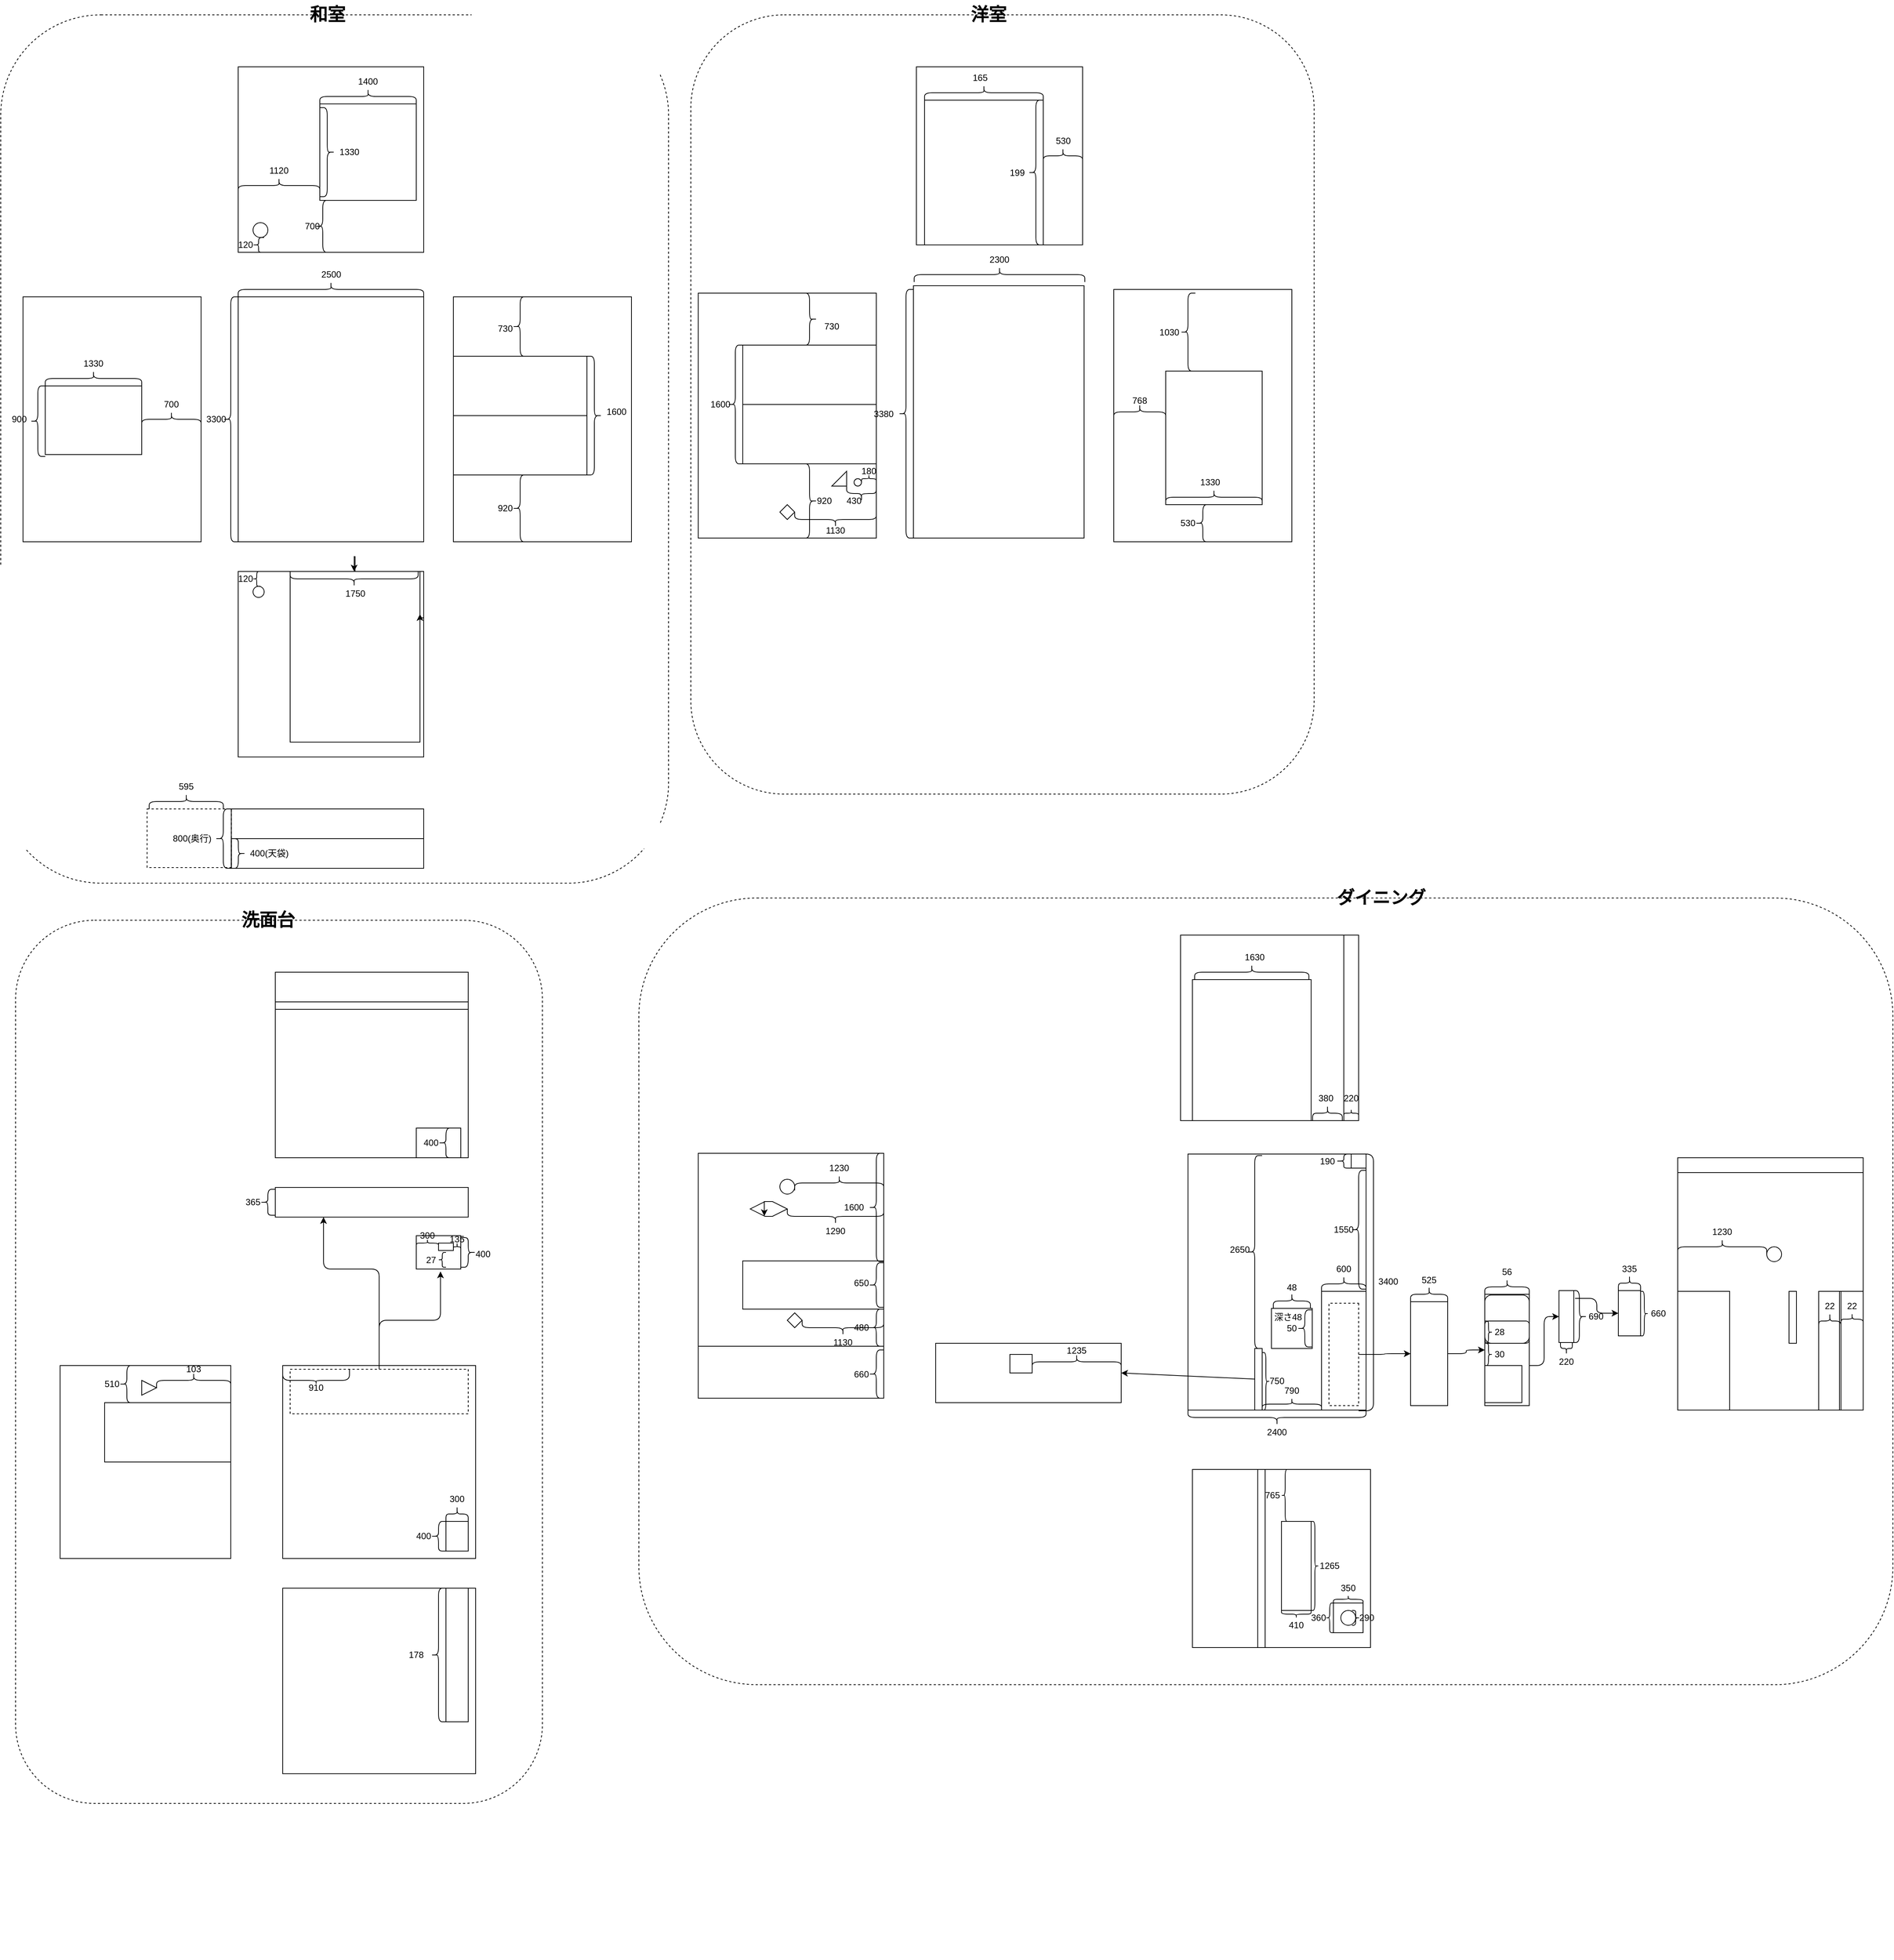 <mxfile version="14.1.8" type="device"><diagram id="NE12A1WeTh2SywuikS1S" name="Page-1"><mxGraphModel dx="4890" dy="2080" grid="1" gridSize="10" guides="1" tooltips="1" connect="1" arrows="1" fold="1" page="1" pageScale="1" pageWidth="827" pageHeight="1169" math="0" shadow="0"><root><mxCell id="0"/><mxCell id="1" parent="0"/><mxCell id="oOWV8iGVeKPxcDBWRgGn-19" value="" style="group" vertex="1" connectable="0" parent="1"><mxGeometry x="-810" y="30" width="900" height="1190" as="geometry"/></mxCell><mxCell id="oOWV8iGVeKPxcDBWRgGn-10" value="" style="rounded=1;whiteSpace=wrap;html=1;fillColor=none;dashed=1;" vertex="1" parent="oOWV8iGVeKPxcDBWRgGn-19"><mxGeometry y="20" width="900" height="1170" as="geometry"/></mxCell><mxCell id="hZM52v0h3UafSwGpiY7m-13" value="" style="group;fillColor=none;" parent="oOWV8iGVeKPxcDBWRgGn-19" vertex="1" connectable="0"><mxGeometry x="270" y="360" width="300" height="370" as="geometry"/></mxCell><mxCell id="hZM52v0h3UafSwGpiY7m-9" value="3300" style="text;html=1;align=center;verticalAlign=middle;resizable=0;points=[];autosize=1;fillColor=none;" parent="hZM52v0h3UafSwGpiY7m-13" vertex="1"><mxGeometry y="195" width="40" height="20" as="geometry"/></mxCell><mxCell id="hZM52v0h3UafSwGpiY7m-12" value="" style="group;fillColor=none;" parent="hZM52v0h3UafSwGpiY7m-13" vertex="1" connectable="0"><mxGeometry x="30" width="270" height="370" as="geometry"/></mxCell><mxCell id="hZM52v0h3UafSwGpiY7m-1" value="" style="rounded=0;whiteSpace=wrap;html=1;fillColor=none;" parent="hZM52v0h3UafSwGpiY7m-12" vertex="1"><mxGeometry x="20" y="40" width="250" height="330" as="geometry"/></mxCell><mxCell id="hZM52v0h3UafSwGpiY7m-8" value="" style="shape=curlyBracket;whiteSpace=wrap;html=1;rounded=1;fillColor=none;" parent="hZM52v0h3UafSwGpiY7m-12" vertex="1"><mxGeometry y="40" width="20" height="330" as="geometry"/></mxCell><mxCell id="hZM52v0h3UafSwGpiY7m-10" value="" style="shape=curlyBracket;whiteSpace=wrap;html=1;rounded=1;rotation=90;fillColor=none;" parent="hZM52v0h3UafSwGpiY7m-12" vertex="1"><mxGeometry x="135" y="-95" width="20" height="250" as="geometry"/></mxCell><mxCell id="hZM52v0h3UafSwGpiY7m-11" value="2500" style="text;html=1;align=center;verticalAlign=middle;resizable=0;points=[];autosize=1;fillColor=none;" parent="hZM52v0h3UafSwGpiY7m-12" vertex="1"><mxGeometry x="125" width="40" height="20" as="geometry"/></mxCell><mxCell id="hZM52v0h3UafSwGpiY7m-22" value="" style="group;fillColor=none;" parent="oOWV8iGVeKPxcDBWRgGn-19" vertex="1" connectable="0"><mxGeometry x="30" y="400" width="240" height="330" as="geometry"/></mxCell><mxCell id="hZM52v0h3UafSwGpiY7m-16" value="" style="rounded=0;whiteSpace=wrap;html=1;fillColor=none;" parent="hZM52v0h3UafSwGpiY7m-22" vertex="1"><mxGeometry width="240" height="330" as="geometry"/></mxCell><mxCell id="hZM52v0h3UafSwGpiY7m-19" value="" style="rounded=0;whiteSpace=wrap;html=1;fillColor=none;" parent="hZM52v0h3UafSwGpiY7m-22" vertex="1"><mxGeometry x="30" y="120" width="130" height="92.5" as="geometry"/></mxCell><mxCell id="hZM52v0h3UafSwGpiY7m-20" value="" style="shape=curlyBracket;whiteSpace=wrap;html=1;rounded=1;direction=south;fillColor=none;" parent="hZM52v0h3UafSwGpiY7m-22" vertex="1"><mxGeometry x="160" y="155" width="80" height="20" as="geometry"/></mxCell><mxCell id="hZM52v0h3UafSwGpiY7m-21" value="700" style="text;html=1;fillColor=none;align=center;verticalAlign=middle;whiteSpace=wrap;rounded=0;" parent="hZM52v0h3UafSwGpiY7m-22" vertex="1"><mxGeometry x="177.143" y="135" width="45.714" height="20" as="geometry"/></mxCell><mxCell id="hZM52v0h3UafSwGpiY7m-40" value="" style="shape=curlyBracket;whiteSpace=wrap;html=1;rounded=1;fillColor=none;" parent="hZM52v0h3UafSwGpiY7m-22" vertex="1"><mxGeometry x="10" y="120" width="20" height="95" as="geometry"/></mxCell><mxCell id="hZM52v0h3UafSwGpiY7m-41" value="900" style="text;html=1;fillColor=none;align=center;verticalAlign=middle;whiteSpace=wrap;rounded=0;" parent="hZM52v0h3UafSwGpiY7m-22" vertex="1"><mxGeometry x="-20" y="155" width="30" height="20" as="geometry"/></mxCell><mxCell id="hZM52v0h3UafSwGpiY7m-42" value="" style="shape=curlyBracket;whiteSpace=wrap;html=1;rounded=1;rotation=90;fillColor=none;" parent="hZM52v0h3UafSwGpiY7m-22" vertex="1"><mxGeometry x="85" y="45" width="20" height="130" as="geometry"/></mxCell><mxCell id="hZM52v0h3UafSwGpiY7m-43" value="1330" style="text;html=1;fillColor=none;align=center;verticalAlign=middle;whiteSpace=wrap;rounded=0;" parent="hZM52v0h3UafSwGpiY7m-22" vertex="1"><mxGeometry x="75" y="80" width="40" height="20" as="geometry"/></mxCell><mxCell id="hZM52v0h3UafSwGpiY7m-39" value="" style="group;fillColor=none;" parent="oOWV8iGVeKPxcDBWRgGn-19" vertex="1" connectable="0"><mxGeometry x="320" y="90" width="250" height="250" as="geometry"/></mxCell><mxCell id="hZM52v0h3UafSwGpiY7m-15" value="" style="rounded=0;whiteSpace=wrap;html=1;fillColor=none;" parent="hZM52v0h3UafSwGpiY7m-39" vertex="1"><mxGeometry width="250" height="250" as="geometry"/></mxCell><mxCell id="hZM52v0h3UafSwGpiY7m-23" value="" style="rounded=0;whiteSpace=wrap;html=1;fillColor=none;" parent="hZM52v0h3UafSwGpiY7m-39" vertex="1"><mxGeometry x="110" y="50" width="130" height="130" as="geometry"/></mxCell><mxCell id="hZM52v0h3UafSwGpiY7m-24" value="" style="shape=curlyBracket;whiteSpace=wrap;html=1;rounded=1;fillColor=none;" parent="hZM52v0h3UafSwGpiY7m-39" vertex="1"><mxGeometry x="104" y="180" width="20" height="70" as="geometry"/></mxCell><mxCell id="hZM52v0h3UafSwGpiY7m-25" value="700" style="text;html=1;fillColor=none;align=center;verticalAlign=middle;whiteSpace=wrap;rounded=0;" parent="hZM52v0h3UafSwGpiY7m-39" vertex="1"><mxGeometry x="80" y="205" width="40" height="20" as="geometry"/></mxCell><mxCell id="hZM52v0h3UafSwGpiY7m-28" value="" style="shape=curlyBracket;whiteSpace=wrap;html=1;rounded=1;direction=south;fillColor=none;" parent="hZM52v0h3UafSwGpiY7m-39" vertex="1"><mxGeometry y="150" width="110" height="20" as="geometry"/></mxCell><mxCell id="hZM52v0h3UafSwGpiY7m-29" value="1120" style="text;html=1;fillColor=none;align=center;verticalAlign=middle;whiteSpace=wrap;rounded=0;" parent="hZM52v0h3UafSwGpiY7m-39" vertex="1"><mxGeometry x="35" y="130" width="40" height="20" as="geometry"/></mxCell><mxCell id="hZM52v0h3UafSwGpiY7m-34" value="" style="shape=curlyBracket;whiteSpace=wrap;html=1;rounded=1;rotation=90;fillColor=none;" parent="hZM52v0h3UafSwGpiY7m-39" vertex="1"><mxGeometry x="165" y="-25" width="20" height="130" as="geometry"/></mxCell><mxCell id="hZM52v0h3UafSwGpiY7m-35" value="1400" style="text;html=1;fillColor=none;align=center;verticalAlign=middle;whiteSpace=wrap;rounded=0;" parent="hZM52v0h3UafSwGpiY7m-39" vertex="1"><mxGeometry x="155" y="10" width="40" height="20" as="geometry"/></mxCell><mxCell id="hZM52v0h3UafSwGpiY7m-37" value="" style="shape=curlyBracket;whiteSpace=wrap;html=1;rounded=1;rotation=-180;fillColor=none;" parent="hZM52v0h3UafSwGpiY7m-39" vertex="1"><mxGeometry x="110" y="55" width="20" height="120" as="geometry"/></mxCell><mxCell id="hZM52v0h3UafSwGpiY7m-38" value="1330" style="text;html=1;fillColor=none;align=center;verticalAlign=middle;whiteSpace=wrap;rounded=0;" parent="hZM52v0h3UafSwGpiY7m-39" vertex="1"><mxGeometry x="130" y="105" width="40" height="20" as="geometry"/></mxCell><mxCell id="hZM52v0h3UafSwGpiY7m-84" value="" style="ellipse;whiteSpace=wrap;html=1;aspect=fixed;fillColor=none;" parent="hZM52v0h3UafSwGpiY7m-39" vertex="1"><mxGeometry x="20" y="210" width="20" height="20" as="geometry"/></mxCell><mxCell id="hZM52v0h3UafSwGpiY7m-87" value="" style="shape=curlyBracket;whiteSpace=wrap;html=1;rounded=1;fillColor=none;" parent="hZM52v0h3UafSwGpiY7m-39" vertex="1"><mxGeometry x="20" y="230" width="15" height="20" as="geometry"/></mxCell><mxCell id="hZM52v0h3UafSwGpiY7m-89" value="120" style="text;html=1;fillColor=none;align=center;verticalAlign=middle;whiteSpace=wrap;rounded=0;" parent="hZM52v0h3UafSwGpiY7m-39" vertex="1"><mxGeometry x="-10" y="230" width="40" height="20" as="geometry"/></mxCell><mxCell id="hZM52v0h3UafSwGpiY7m-54" value="" style="group;fillColor=none;" parent="oOWV8iGVeKPxcDBWRgGn-19" vertex="1" connectable="0"><mxGeometry x="610" y="400" width="240" height="330" as="geometry"/></mxCell><mxCell id="hZM52v0h3UafSwGpiY7m-18" value="" style="rounded=0;whiteSpace=wrap;html=1;fillColor=none;" parent="hZM52v0h3UafSwGpiY7m-54" vertex="1"><mxGeometry width="240" height="330" as="geometry"/></mxCell><mxCell id="hZM52v0h3UafSwGpiY7m-46" value="" style="shape=curlyBracket;whiteSpace=wrap;html=1;rounded=1;fillColor=none;" parent="hZM52v0h3UafSwGpiY7m-54" vertex="1"><mxGeometry x="80" y="240" width="20" height="90" as="geometry"/></mxCell><mxCell id="hZM52v0h3UafSwGpiY7m-47" value="" style="shape=curlyBracket;whiteSpace=wrap;html=1;rounded=1;fillColor=none;" parent="hZM52v0h3UafSwGpiY7m-54" vertex="1"><mxGeometry x="80" width="20" height="80" as="geometry"/></mxCell><mxCell id="hZM52v0h3UafSwGpiY7m-48" value="730" style="text;html=1;fillColor=none;align=center;verticalAlign=middle;whiteSpace=wrap;rounded=0;" parent="hZM52v0h3UafSwGpiY7m-54" vertex="1"><mxGeometry x="50" y="32.5" width="40" height="20" as="geometry"/></mxCell><mxCell id="hZM52v0h3UafSwGpiY7m-49" value="920" style="text;html=1;fillColor=none;align=center;verticalAlign=middle;whiteSpace=wrap;rounded=0;" parent="hZM52v0h3UafSwGpiY7m-54" vertex="1"><mxGeometry x="50" y="275" width="40" height="20" as="geometry"/></mxCell><mxCell id="hZM52v0h3UafSwGpiY7m-50" value="" style="rounded=0;whiteSpace=wrap;html=1;fillColor=none;" parent="hZM52v0h3UafSwGpiY7m-54" vertex="1"><mxGeometry y="80" width="180" height="160" as="geometry"/></mxCell><mxCell id="hZM52v0h3UafSwGpiY7m-51" value="" style="shape=curlyBracket;whiteSpace=wrap;html=1;rounded=1;direction=west;fillColor=none;" parent="hZM52v0h3UafSwGpiY7m-54" vertex="1"><mxGeometry x="180" y="80" width="20" height="160" as="geometry"/></mxCell><mxCell id="hZM52v0h3UafSwGpiY7m-52" value="1600" style="text;html=1;fillColor=none;align=center;verticalAlign=middle;whiteSpace=wrap;rounded=0;" parent="hZM52v0h3UafSwGpiY7m-54" vertex="1"><mxGeometry x="200" y="145" width="40" height="20" as="geometry"/></mxCell><mxCell id="hZM52v0h3UafSwGpiY7m-53" value="" style="rounded=0;whiteSpace=wrap;html=1;fillColor=none;" parent="hZM52v0h3UafSwGpiY7m-54" vertex="1"><mxGeometry y="80" width="180" height="80" as="geometry"/></mxCell><mxCell id="hZM52v0h3UafSwGpiY7m-70" value="595" style="text;html=1;fillColor=none;align=center;verticalAlign=middle;whiteSpace=wrap;rounded=0;" parent="oOWV8iGVeKPxcDBWRgGn-19" vertex="1"><mxGeometry x="230" y="1050" width="40" height="20" as="geometry"/></mxCell><mxCell id="hZM52v0h3UafSwGpiY7m-73" value="" style="group;fillColor=none;" parent="oOWV8iGVeKPxcDBWRgGn-19" vertex="1" connectable="0"><mxGeometry x="200" y="1070" width="390" height="100" as="geometry"/></mxCell><mxCell id="hZM52v0h3UafSwGpiY7m-59" value="" style="group;fillColor=none;" parent="hZM52v0h3UafSwGpiY7m-73" vertex="1" connectable="0"><mxGeometry x="20" y="20" width="350" height="80" as="geometry"/></mxCell><mxCell id="hZM52v0h3UafSwGpiY7m-68" value="" style="rounded=0;whiteSpace=wrap;html=1;dashed=1;fillColor=none;" parent="hZM52v0h3UafSwGpiY7m-59" vertex="1"><mxGeometry x="-22.769" width="113.514" height="79" as="geometry"/></mxCell><mxCell id="hZM52v0h3UafSwGpiY7m-56" value="" style="rounded=0;whiteSpace=wrap;html=1;fillColor=none;" parent="hZM52v0h3UafSwGpiY7m-59" vertex="1"><mxGeometry x="90.741" width="259.259" height="80" as="geometry"/></mxCell><mxCell id="hZM52v0h3UafSwGpiY7m-57" value="" style="shape=curlyBracket;whiteSpace=wrap;html=1;rounded=1;fillColor=none;" parent="hZM52v0h3UafSwGpiY7m-59" vertex="1"><mxGeometry x="69.136" width="21.605" height="80" as="geometry"/></mxCell><mxCell id="hZM52v0h3UafSwGpiY7m-58" value="800(奥行)" style="text;html=1;fillColor=none;align=center;verticalAlign=middle;whiteSpace=wrap;rounded=0;" parent="hZM52v0h3UafSwGpiY7m-59" vertex="1"><mxGeometry y="30" width="75.617" height="20" as="geometry"/></mxCell><mxCell id="hZM52v0h3UafSwGpiY7m-64" value="" style="rounded=0;whiteSpace=wrap;html=1;fillColor=none;" parent="hZM52v0h3UafSwGpiY7m-59" vertex="1"><mxGeometry x="90.745" y="40" width="259.255" height="40" as="geometry"/></mxCell><mxCell id="hZM52v0h3UafSwGpiY7m-66" value="" style="shape=curlyBracket;whiteSpace=wrap;html=1;rounded=1;rotation=-180;size=0.5;fillColor=none;" parent="hZM52v0h3UafSwGpiY7m-59" vertex="1"><mxGeometry x="90.745" y="40" width="18.919" height="40" as="geometry"/></mxCell><mxCell id="hZM52v0h3UafSwGpiY7m-67" value="400(天袋)" style="text;html=1;fillColor=none;align=center;verticalAlign=middle;whiteSpace=wrap;rounded=0;" parent="hZM52v0h3UafSwGpiY7m-59" vertex="1"><mxGeometry x="104.054" y="50" width="75.676" height="20" as="geometry"/></mxCell><mxCell id="hZM52v0h3UafSwGpiY7m-69" value="" style="shape=curlyBracket;whiteSpace=wrap;html=1;rounded=1;direction=south;size=0.5;fillColor=none;" parent="hZM52v0h3UafSwGpiY7m-73" vertex="1"><mxGeometry width="100" height="20" as="geometry"/></mxCell><mxCell id="hZM52v0h3UafSwGpiY7m-85" value="" style="group;fillColor=none;" parent="oOWV8iGVeKPxcDBWRgGn-19" vertex="1" connectable="0"><mxGeometry x="310" y="770" width="260" height="250" as="geometry"/></mxCell><mxCell id="hZM52v0h3UafSwGpiY7m-55" value="" style="rounded=0;whiteSpace=wrap;html=1;fillColor=none;" parent="hZM52v0h3UafSwGpiY7m-85" vertex="1"><mxGeometry x="10" width="250" height="250" as="geometry"/></mxCell><mxCell id="hZM52v0h3UafSwGpiY7m-60" value="" style="rounded=0;whiteSpace=wrap;html=1;fillColor=none;" parent="hZM52v0h3UafSwGpiY7m-85" vertex="1"><mxGeometry x="80" width="175" height="230" as="geometry"/></mxCell><mxCell id="hZM52v0h3UafSwGpiY7m-74" style="edgeStyle=orthogonalEdgeStyle;rounded=0;orthogonalLoop=1;jettySize=auto;html=1;exitX=1;exitY=0.25;exitDx=0;exitDy=0;entryX=1;entryY=0.25;entryDx=0;entryDy=0;fillColor=none;" parent="hZM52v0h3UafSwGpiY7m-85" source="hZM52v0h3UafSwGpiY7m-55" target="hZM52v0h3UafSwGpiY7m-60" edge="1"><mxGeometry relative="1" as="geometry"/></mxCell><mxCell id="hZM52v0h3UafSwGpiY7m-61" value="" style="shape=curlyBracket;whiteSpace=wrap;html=1;rounded=1;direction=north;size=0.5;fillColor=none;" parent="hZM52v0h3UafSwGpiY7m-85" vertex="1"><mxGeometry x="80" width="172.5" height="20" as="geometry"/></mxCell><mxCell id="hZM52v0h3UafSwGpiY7m-63" value="1750" style="text;html=1;fillColor=none;align=center;verticalAlign=middle;whiteSpace=wrap;rounded=0;" parent="hZM52v0h3UafSwGpiY7m-85" vertex="1"><mxGeometry x="147.5" y="20" width="40" height="20" as="geometry"/></mxCell><mxCell id="hZM52v0h3UafSwGpiY7m-77" value="" style="ellipse;whiteSpace=wrap;html=1;aspect=fixed;fillColor=none;" parent="hZM52v0h3UafSwGpiY7m-85" vertex="1"><mxGeometry x="30" y="20" width="15" height="15" as="geometry"/></mxCell><mxCell id="hZM52v0h3UafSwGpiY7m-81" value="" style="edgeStyle=orthogonalEdgeStyle;rounded=0;orthogonalLoop=1;jettySize=auto;html=1;fillColor=none;" parent="hZM52v0h3UafSwGpiY7m-85" source="hZM52v0h3UafSwGpiY7m-60" target="hZM52v0h3UafSwGpiY7m-61" edge="1"><mxGeometry relative="1" as="geometry"/></mxCell><mxCell id="hZM52v0h3UafSwGpiY7m-80" value="" style="shape=curlyBracket;whiteSpace=wrap;html=1;rounded=1;size=0.5;fillColor=none;" parent="hZM52v0h3UafSwGpiY7m-85" vertex="1"><mxGeometry x="30" width="10" height="20" as="geometry"/></mxCell><mxCell id="hZM52v0h3UafSwGpiY7m-82" value="120" style="text;html=1;fillColor=none;align=center;verticalAlign=middle;whiteSpace=wrap;rounded=0;" parent="hZM52v0h3UafSwGpiY7m-85" vertex="1"><mxGeometry width="40" height="20" as="geometry"/></mxCell><mxCell id="oOWV8iGVeKPxcDBWRgGn-9" value="和室" style="text;strokeColor=none;fillColor=none;html=1;fontSize=24;fontStyle=1;verticalAlign=middle;align=center;" vertex="1" parent="oOWV8iGVeKPxcDBWRgGn-19"><mxGeometry x="390" width="100" height="40" as="geometry"/></mxCell><mxCell id="oOWV8iGVeKPxcDBWRgGn-20" value="" style="group" vertex="1" connectable="0" parent="1"><mxGeometry x="120" y="30" width="840" height="1070" as="geometry"/></mxCell><mxCell id="oOWV8iGVeKPxcDBWRgGn-11" value="" style="rounded=1;whiteSpace=wrap;html=1;dashed=1;fillColor=none;" vertex="1" parent="oOWV8iGVeKPxcDBWRgGn-20"><mxGeometry y="20" width="840" height="1050" as="geometry"/></mxCell><mxCell id="hZM52v0h3UafSwGpiY7m-97" value="" style="group;fillColor=none;" parent="oOWV8iGVeKPxcDBWRgGn-20" vertex="1" connectable="0"><mxGeometry x="240" y="385" width="290" height="340" as="geometry"/></mxCell><mxCell id="hZM52v0h3UafSwGpiY7m-93" value="3380" style="text;html=1;fillColor=none;align=center;verticalAlign=middle;whiteSpace=wrap;rounded=0;" parent="hZM52v0h3UafSwGpiY7m-97" vertex="1"><mxGeometry y="162.5" width="40" height="20" as="geometry"/></mxCell><mxCell id="hZM52v0h3UafSwGpiY7m-96" value="" style="group;fillColor=none;" parent="hZM52v0h3UafSwGpiY7m-97" vertex="1" connectable="0"><mxGeometry x="40" width="250" height="340" as="geometry"/></mxCell><mxCell id="hZM52v0h3UafSwGpiY7m-91" value="" style="rounded=0;whiteSpace=wrap;html=1;fillColor=none;" parent="hZM52v0h3UafSwGpiY7m-96" vertex="1"><mxGeometry x="20" width="230" height="340" as="geometry"/></mxCell><mxCell id="hZM52v0h3UafSwGpiY7m-92" value="" style="shape=curlyBracket;whiteSpace=wrap;html=1;rounded=1;fillColor=none;" parent="hZM52v0h3UafSwGpiY7m-96" vertex="1"><mxGeometry y="5" width="20" height="335" as="geometry"/></mxCell><mxCell id="hZM52v0h3UafSwGpiY7m-98" value="" style="group;rotation=-180;fillColor=none;" parent="oOWV8iGVeKPxcDBWRgGn-20" vertex="1" connectable="0"><mxGeometry x="10" y="395" width="240" height="335" as="geometry"/></mxCell><mxCell id="hZM52v0h3UafSwGpiY7m-113" value="180" style="text;html=1;fillColor=none;align=center;verticalAlign=middle;whiteSpace=wrap;rounded=0;" parent="hZM52v0h3UafSwGpiY7m-98" vertex="1"><mxGeometry x="210" y="230" width="40" height="20" as="geometry"/></mxCell><mxCell id="hZM52v0h3UafSwGpiY7m-99" value="" style="rounded=0;whiteSpace=wrap;html=1;rotation=-180;fillColor=none;" parent="hZM52v0h3UafSwGpiY7m-98" vertex="1"><mxGeometry width="240" height="330" as="geometry"/></mxCell><mxCell id="hZM52v0h3UafSwGpiY7m-100" value="" style="shape=curlyBracket;whiteSpace=wrap;html=1;rounded=1;rotation=-180;fillColor=none;" parent="hZM52v0h3UafSwGpiY7m-98" vertex="1"><mxGeometry x="140" width="20" height="70" as="geometry"/></mxCell><mxCell id="hZM52v0h3UafSwGpiY7m-101" value="" style="shape=curlyBracket;whiteSpace=wrap;html=1;rounded=1;rotation=-180;fillColor=none;" parent="hZM52v0h3UafSwGpiY7m-98" vertex="1"><mxGeometry x="140" y="230" width="20" height="100" as="geometry"/></mxCell><mxCell id="hZM52v0h3UafSwGpiY7m-102" value="730" style="text;html=1;fillColor=none;align=center;verticalAlign=middle;whiteSpace=wrap;rounded=0;rotation=0;" parent="hZM52v0h3UafSwGpiY7m-98" vertex="1"><mxGeometry x="160" y="35" width="40" height="20" as="geometry"/></mxCell><mxCell id="hZM52v0h3UafSwGpiY7m-103" value="920" style="text;html=1;fillColor=none;align=center;verticalAlign=middle;whiteSpace=wrap;rounded=0;rotation=0;" parent="hZM52v0h3UafSwGpiY7m-98" vertex="1"><mxGeometry x="150" y="270" width="40" height="20" as="geometry"/></mxCell><mxCell id="hZM52v0h3UafSwGpiY7m-104" value="" style="rounded=0;whiteSpace=wrap;html=1;rotation=-180;fillColor=none;" parent="hZM52v0h3UafSwGpiY7m-98" vertex="1"><mxGeometry x="60" y="70" width="180" height="160" as="geometry"/></mxCell><mxCell id="hZM52v0h3UafSwGpiY7m-105" value="" style="shape=curlyBracket;whiteSpace=wrap;html=1;rounded=1;direction=west;rotation=-180;fillColor=none;" parent="hZM52v0h3UafSwGpiY7m-98" vertex="1"><mxGeometry x="40" y="70" width="20" height="160" as="geometry"/></mxCell><mxCell id="hZM52v0h3UafSwGpiY7m-106" value="1600" style="text;html=1;fillColor=none;align=center;verticalAlign=middle;whiteSpace=wrap;rounded=0;rotation=0;" parent="hZM52v0h3UafSwGpiY7m-98" vertex="1"><mxGeometry x="10" y="140" width="40" height="20" as="geometry"/></mxCell><mxCell id="hZM52v0h3UafSwGpiY7m-107" value="" style="rounded=0;whiteSpace=wrap;html=1;rotation=-180;fillColor=none;" parent="hZM52v0h3UafSwGpiY7m-98" vertex="1"><mxGeometry x="60" y="150" width="180" height="80" as="geometry"/></mxCell><mxCell id="hZM52v0h3UafSwGpiY7m-111" value="" style="ellipse;whiteSpace=wrap;html=1;aspect=fixed;fillColor=none;" parent="hZM52v0h3UafSwGpiY7m-98" vertex="1"><mxGeometry x="210" y="250" width="10" height="10" as="geometry"/></mxCell><mxCell id="hZM52v0h3UafSwGpiY7m-112" value="" style="shape=curlyBracket;whiteSpace=wrap;html=1;rounded=1;direction=south;fillColor=none;" parent="hZM52v0h3UafSwGpiY7m-98" vertex="1"><mxGeometry x="220" y="245" width="20" height="10" as="geometry"/></mxCell><mxCell id="oOWV8iGVeKPxcDBWRgGn-63" value="" style="shape=curlyBracket;whiteSpace=wrap;html=1;rounded=1;direction=north;" vertex="1" parent="hZM52v0h3UafSwGpiY7m-98"><mxGeometry x="130" y="295" width="110" height="20" as="geometry"/></mxCell><mxCell id="oOWV8iGVeKPxcDBWRgGn-62" value="1130" style="text;html=1;strokeColor=none;fillColor=none;align=center;verticalAlign=middle;whiteSpace=wrap;rounded=0;" vertex="1" parent="hZM52v0h3UafSwGpiY7m-98"><mxGeometry x="165" y="310" width="40" height="20" as="geometry"/></mxCell><mxCell id="oOWV8iGVeKPxcDBWRgGn-64" value="" style="rhombus;whiteSpace=wrap;html=1;" vertex="1" parent="hZM52v0h3UafSwGpiY7m-98"><mxGeometry x="110" y="285" width="20" height="20" as="geometry"/></mxCell><mxCell id="oOWV8iGVeKPxcDBWRgGn-65" value="" style="shape=card;whiteSpace=wrap;html=1;" vertex="1" parent="hZM52v0h3UafSwGpiY7m-98"><mxGeometry x="180" y="240" width="20" height="20" as="geometry"/></mxCell><mxCell id="oOWV8iGVeKPxcDBWRgGn-66" value="430" style="text;html=1;strokeColor=none;fillColor=none;align=center;verticalAlign=middle;whiteSpace=wrap;rounded=0;" vertex="1" parent="hZM52v0h3UafSwGpiY7m-98"><mxGeometry x="190" y="270" width="40" height="20" as="geometry"/></mxCell><mxCell id="oOWV8iGVeKPxcDBWRgGn-67" value="" style="shape=curlyBracket;whiteSpace=wrap;html=1;rounded=1;direction=north;" vertex="1" parent="hZM52v0h3UafSwGpiY7m-98"><mxGeometry x="200" y="260" width="40" height="20" as="geometry"/></mxCell><mxCell id="hZM52v0h3UafSwGpiY7m-114" value="" style="shape=curlyBracket;whiteSpace=wrap;html=1;rounded=1;rotation=90;fillColor=none;" parent="oOWV8iGVeKPxcDBWRgGn-20" vertex="1"><mxGeometry x="406" y="255" width="20" height="230" as="geometry"/></mxCell><mxCell id="hZM52v0h3UafSwGpiY7m-115" value="2300" style="text;html=1;fillColor=none;align=center;verticalAlign=middle;whiteSpace=wrap;rounded=0;" parent="oOWV8iGVeKPxcDBWRgGn-20" vertex="1"><mxGeometry x="396" y="340" width="40" height="20" as="geometry"/></mxCell><mxCell id="hZM52v0h3UafSwGpiY7m-124" value="" style="group;fillColor=none;" parent="oOWV8iGVeKPxcDBWRgGn-20" vertex="1" connectable="0"><mxGeometry x="304" y="90" width="224" height="240" as="geometry"/></mxCell><mxCell id="hZM52v0h3UafSwGpiY7m-117" value="" style="rounded=0;whiteSpace=wrap;html=1;fillColor=none;" parent="hZM52v0h3UafSwGpiY7m-124" vertex="1"><mxGeometry width="224" height="240" as="geometry"/></mxCell><mxCell id="hZM52v0h3UafSwGpiY7m-118" value="" style="rounded=0;whiteSpace=wrap;html=1;fillColor=none;" parent="hZM52v0h3UafSwGpiY7m-124" vertex="1"><mxGeometry x="11" y="45" width="160" height="195" as="geometry"/></mxCell><mxCell id="hZM52v0h3UafSwGpiY7m-119" value="" style="shape=curlyBracket;whiteSpace=wrap;html=1;rounded=1;fillColor=none;" parent="hZM52v0h3UafSwGpiY7m-124" vertex="1"><mxGeometry x="151" y="45" width="20" height="195" as="geometry"/></mxCell><mxCell id="hZM52v0h3UafSwGpiY7m-121" value="199" style="text;html=1;fillColor=none;align=center;verticalAlign=middle;whiteSpace=wrap;rounded=0;" parent="hZM52v0h3UafSwGpiY7m-124" vertex="1"><mxGeometry x="116" y="132.5" width="40" height="20" as="geometry"/></mxCell><mxCell id="hZM52v0h3UafSwGpiY7m-122" value="" style="shape=curlyBracket;whiteSpace=wrap;html=1;rounded=1;direction=south;fillColor=none;" parent="hZM52v0h3UafSwGpiY7m-124" vertex="1"><mxGeometry x="11" y="25" width="160" height="20" as="geometry"/></mxCell><mxCell id="hZM52v0h3UafSwGpiY7m-123" value="165" style="text;html=1;fillColor=none;align=center;verticalAlign=middle;whiteSpace=wrap;rounded=0;" parent="hZM52v0h3UafSwGpiY7m-124" vertex="1"><mxGeometry x="66" y="5" width="40" height="20" as="geometry"/></mxCell><mxCell id="hZM52v0h3UafSwGpiY7m-125" value="" style="shape=curlyBracket;whiteSpace=wrap;html=1;rounded=1;direction=south;fillColor=none;" parent="hZM52v0h3UafSwGpiY7m-124" vertex="1"><mxGeometry x="171" y="110" width="53" height="20" as="geometry"/></mxCell><mxCell id="hZM52v0h3UafSwGpiY7m-127" value="530" style="text;html=1;fillColor=none;align=center;verticalAlign=middle;whiteSpace=wrap;rounded=0;" parent="hZM52v0h3UafSwGpiY7m-124" vertex="1"><mxGeometry x="177.5" y="90" width="40" height="20" as="geometry"/></mxCell><mxCell id="hZM52v0h3UafSwGpiY7m-129" value="" style="rounded=0;whiteSpace=wrap;html=1;fillColor=none;" parent="oOWV8iGVeKPxcDBWRgGn-20" vertex="1"><mxGeometry x="570" y="390" width="240" height="340" as="geometry"/></mxCell><mxCell id="hZM52v0h3UafSwGpiY7m-131" value="" style="shape=curlyBracket;whiteSpace=wrap;html=1;rounded=1;direction=south;fillColor=none;" parent="oOWV8iGVeKPxcDBWRgGn-20" vertex="1"><mxGeometry x="570" y="545" width="70" height="20" as="geometry"/></mxCell><mxCell id="hZM52v0h3UafSwGpiY7m-142" value="" style="group;fillColor=none;" parent="oOWV8iGVeKPxcDBWRgGn-20" vertex="1" connectable="0"><mxGeometry x="585" y="395" width="185" height="335" as="geometry"/></mxCell><mxCell id="hZM52v0h3UafSwGpiY7m-130" value="" style="rounded=0;whiteSpace=wrap;html=1;fillColor=none;" parent="hZM52v0h3UafSwGpiY7m-142" vertex="1"><mxGeometry x="55" y="105" width="130" height="180" as="geometry"/></mxCell><mxCell id="hZM52v0h3UafSwGpiY7m-133" value="768" style="text;html=1;fillColor=none;align=center;verticalAlign=middle;whiteSpace=wrap;rounded=0;" parent="hZM52v0h3UafSwGpiY7m-142" vertex="1"><mxGeometry y="135" width="40" height="20" as="geometry"/></mxCell><mxCell id="hZM52v0h3UafSwGpiY7m-134" value="" style="shape=curlyBracket;whiteSpace=wrap;html=1;rounded=1;fillColor=none;" parent="hZM52v0h3UafSwGpiY7m-142" vertex="1"><mxGeometry x="75" width="20" height="105" as="geometry"/></mxCell><mxCell id="hZM52v0h3UafSwGpiY7m-136" value="1030" style="text;html=1;fillColor=none;align=center;verticalAlign=middle;whiteSpace=wrap;rounded=0;" parent="hZM52v0h3UafSwGpiY7m-142" vertex="1"><mxGeometry x="40" y="42.5" width="40" height="20" as="geometry"/></mxCell><mxCell id="hZM52v0h3UafSwGpiY7m-137" value="530" style="text;html=1;fillColor=none;align=center;verticalAlign=middle;whiteSpace=wrap;rounded=0;" parent="hZM52v0h3UafSwGpiY7m-142" vertex="1"><mxGeometry x="65" y="300" width="40" height="20" as="geometry"/></mxCell><mxCell id="hZM52v0h3UafSwGpiY7m-138" value="" style="shape=curlyBracket;whiteSpace=wrap;html=1;rounded=1;fillColor=none;" parent="hZM52v0h3UafSwGpiY7m-142" vertex="1"><mxGeometry x="95" y="285" width="20" height="50" as="geometry"/></mxCell><mxCell id="hZM52v0h3UafSwGpiY7m-139" value="" style="shape=curlyBracket;whiteSpace=wrap;html=1;rounded=1;direction=south;fillColor=none;" parent="hZM52v0h3UafSwGpiY7m-142" vertex="1"><mxGeometry x="55" y="265" width="130" height="20" as="geometry"/></mxCell><mxCell id="hZM52v0h3UafSwGpiY7m-140" value="1330" style="text;html=1;fillColor=none;align=center;verticalAlign=middle;whiteSpace=wrap;rounded=0;" parent="hZM52v0h3UafSwGpiY7m-142" vertex="1"><mxGeometry x="95" y="245" width="40" height="20" as="geometry"/></mxCell><mxCell id="oOWV8iGVeKPxcDBWRgGn-12" value="洋室" style="text;strokeColor=none;fillColor=none;html=1;fontSize=24;fontStyle=1;verticalAlign=middle;align=center;dashed=1;" vertex="1" parent="oOWV8iGVeKPxcDBWRgGn-20"><mxGeometry x="351" width="100" height="40" as="geometry"/></mxCell><mxCell id="oOWV8iGVeKPxcDBWRgGn-21" value="" style="group" vertex="1" connectable="0" parent="1"><mxGeometry x="420" y="1350" width="1320" height="1320" as="geometry"/></mxCell><mxCell id="l_HIBbCMPrHpP-grC5HJ-200" value="" style="group;fillColor=none;" parent="oOWV8iGVeKPxcDBWRgGn-21" vertex="1" connectable="0"><mxGeometry width="1320" height="1320" as="geometry"/></mxCell><mxCell id="oOWV8iGVeKPxcDBWRgGn-13" value="" style="rounded=1;whiteSpace=wrap;html=1;dashed=1;fillColor=none;container=0;" vertex="1" parent="l_HIBbCMPrHpP-grC5HJ-200"><mxGeometry x="-370" y="-110" width="1690" height="1060" as="geometry"/></mxCell><mxCell id="l_HIBbCMPrHpP-grC5HJ-103" value="" style="rounded=0;whiteSpace=wrap;html=1;fillColor=none;container=0;" parent="l_HIBbCMPrHpP-grC5HJ-200" vertex="1"><mxGeometry x="360" y="-60" width="240" height="250" as="geometry"/></mxCell><mxCell id="l_HIBbCMPrHpP-grC5HJ-104" value="" style="rounded=0;whiteSpace=wrap;html=1;fillColor=none;container=0;" parent="l_HIBbCMPrHpP-grC5HJ-200" vertex="1"><mxGeometry x="580" y="-60" width="20" height="250" as="geometry"/></mxCell><mxCell id="l_HIBbCMPrHpP-grC5HJ-105" value="" style="rounded=0;whiteSpace=wrap;html=1;fillColor=none;container=0;" parent="l_HIBbCMPrHpP-grC5HJ-200" vertex="1"><mxGeometry x="376" width="160" height="190" as="geometry"/></mxCell><mxCell id="l_HIBbCMPrHpP-grC5HJ-106" value="" style="shape=curlyBracket;whiteSpace=wrap;html=1;rounded=1;fillColor=none;rotation=90;container=0;" parent="l_HIBbCMPrHpP-grC5HJ-200" vertex="1"><mxGeometry x="548" y="160" width="20" height="40" as="geometry"/></mxCell><mxCell id="l_HIBbCMPrHpP-grC5HJ-107" value="380" style="text;html=1;strokeColor=none;fillColor=none;align=center;verticalAlign=middle;whiteSpace=wrap;rounded=0;container=0;" parent="l_HIBbCMPrHpP-grC5HJ-200" vertex="1"><mxGeometry x="536" y="150" width="40" height="20" as="geometry"/></mxCell><mxCell id="l_HIBbCMPrHpP-grC5HJ-108" value="220" style="text;html=1;strokeColor=none;fillColor=none;align=center;verticalAlign=middle;whiteSpace=wrap;rounded=0;container=0;" parent="l_HIBbCMPrHpP-grC5HJ-200" vertex="1"><mxGeometry x="570" y="150" width="40" height="20" as="geometry"/></mxCell><mxCell id="l_HIBbCMPrHpP-grC5HJ-109" value="" style="shape=curlyBracket;whiteSpace=wrap;html=1;rounded=1;fillColor=none;rotation=90;container=0;" parent="l_HIBbCMPrHpP-grC5HJ-200" vertex="1"><mxGeometry x="585" y="170" width="10" height="20" as="geometry"/></mxCell><mxCell id="l_HIBbCMPrHpP-grC5HJ-165" value="" style="edgeStyle=elbowEdgeStyle;elbow=horizontal;endArrow=classic;html=1;" parent="l_HIBbCMPrHpP-grC5HJ-200" source="l_HIBbCMPrHpP-grC5HJ-159" target="l_HIBbCMPrHpP-grC5HJ-167" edge="1"><mxGeometry x="900" y="1250" width="50" height="50" as="geometry"><mxPoint x="600" y="440" as="sourcePoint"/><mxPoint x="670" y="460" as="targetPoint"/><Array as="points"/></mxGeometry></mxCell><mxCell id="l_HIBbCMPrHpP-grC5HJ-185" value="" style="edgeStyle=elbowEdgeStyle;elbow=horizontal;endArrow=classic;html=1;entryX=0.5;entryY=1;entryDx=0;entryDy=0;exitX=0.64;exitY=0;exitDx=0;exitDy=0;exitPerimeter=0;" parent="l_HIBbCMPrHpP-grC5HJ-200" source="l_HIBbCMPrHpP-grC5HJ-184" target="l_HIBbCMPrHpP-grC5HJ-139" edge="1"><mxGeometry x="900" y="1250" width="50" height="50" as="geometry"><mxPoint x="700" y="540" as="sourcePoint"/><mxPoint x="750" y="490" as="targetPoint"/></mxGeometry></mxCell><mxCell id="l_HIBbCMPrHpP-grC5HJ-169" value="" style="edgeStyle=elbowEdgeStyle;elbow=horizontal;endArrow=classic;html=1;exitX=0.5;exitY=0;exitDx=0;exitDy=0;entryX=0.5;entryY=1;entryDx=0;entryDy=0;" parent="l_HIBbCMPrHpP-grC5HJ-200" source="l_HIBbCMPrHpP-grC5HJ-167" target="l_HIBbCMPrHpP-grC5HJ-184" edge="1"><mxGeometry x="900" y="1250" width="50" height="50" as="geometry"><mxPoint x="-920" y="-1294" as="sourcePoint"/><mxPoint x="-860" y="-1320" as="targetPoint"/></mxGeometry></mxCell><mxCell id="oOWV8iGVeKPxcDBWRgGn-14" value="ダイニング" style="text;strokeColor=none;fillColor=none;html=1;fontSize=24;fontStyle=1;verticalAlign=middle;align=center;dashed=1;container=0;" vertex="1" parent="l_HIBbCMPrHpP-grC5HJ-200"><mxGeometry x="580" y="-130" width="100" height="40" as="geometry"/></mxCell><mxCell id="oOWV8iGVeKPxcDBWRgGn-25" value="" style="rounded=0;whiteSpace=wrap;html=1;fillColor=none;container=0;" vertex="1" parent="l_HIBbCMPrHpP-grC5HJ-200"><mxGeometry x="30" y="490" width="250" height="80" as="geometry"/></mxCell><mxCell id="oOWV8iGVeKPxcDBWRgGn-31" value="" style="endArrow=classic;html=1;entryX=1;entryY=0.5;entryDx=0;entryDy=0;" edge="1" parent="l_HIBbCMPrHpP-grC5HJ-200" source="l_HIBbCMPrHpP-grC5HJ-111" target="oOWV8iGVeKPxcDBWRgGn-25"><mxGeometry x="900" y="1250" width="50" height="50" as="geometry"><mxPoint x="-30" y="700" as="sourcePoint"/><mxPoint x="20" y="650" as="targetPoint"/></mxGeometry></mxCell><mxCell id="oOWV8iGVeKPxcDBWRgGn-35" value="" style="rounded=0;whiteSpace=wrap;html=1;fillColor=none;container=0;" vertex="1" parent="l_HIBbCMPrHpP-grC5HJ-200"><mxGeometry x="130" y="505" width="30" height="25" as="geometry"/></mxCell><mxCell id="oOWV8iGVeKPxcDBWRgGn-37" value="" style="shape=curlyBracket;whiteSpace=wrap;html=1;rounded=1;direction=south;container=0;" vertex="1" parent="l_HIBbCMPrHpP-grC5HJ-200"><mxGeometry x="160" y="505" width="120" height="20" as="geometry"/></mxCell><mxCell id="oOWV8iGVeKPxcDBWRgGn-36" value="1235" style="text;html=1;strokeColor=none;fillColor=none;align=center;verticalAlign=middle;whiteSpace=wrap;rounded=0;container=0;" vertex="1" parent="l_HIBbCMPrHpP-grC5HJ-200"><mxGeometry x="200" y="490" width="40" height="20" as="geometry"/></mxCell><mxCell id="oOWV8iGVeKPxcDBWRgGn-59" value="1630" style="text;html=1;strokeColor=none;fillColor=none;align=center;verticalAlign=middle;whiteSpace=wrap;rounded=0;container=0;" vertex="1" parent="l_HIBbCMPrHpP-grC5HJ-200"><mxGeometry x="440" y="-40" width="40" height="20" as="geometry"/></mxCell><mxCell id="oOWV8iGVeKPxcDBWRgGn-60" value="" style="shape=curlyBracket;whiteSpace=wrap;html=1;rounded=1;direction=south;container=0;" vertex="1" parent="l_HIBbCMPrHpP-grC5HJ-200"><mxGeometry x="379" y="-20" width="154" height="20" as="geometry"/></mxCell><mxCell id="l_HIBbCMPrHpP-grC5HJ-100" value="2400" style="text;html=1;strokeColor=none;fillColor=none;align=center;verticalAlign=middle;whiteSpace=wrap;rounded=0;container=0;" parent="l_HIBbCMPrHpP-grC5HJ-200" vertex="1"><mxGeometry x="470" y="600" width="40" height="20" as="geometry"/></mxCell><mxCell id="l_HIBbCMPrHpP-grC5HJ-121" value="" style="shape=curlyBracket;whiteSpace=wrap;html=1;rounded=1;fillColor=none;direction=north;container=0;" parent="l_HIBbCMPrHpP-grC5HJ-200" vertex="1"><mxGeometry x="370" y="580" width="240" height="20" as="geometry"/></mxCell><mxCell id="l_HIBbCMPrHpP-grC5HJ-93" value="" style="rounded=0;whiteSpace=wrap;html=1;fillColor=none;container=0;" parent="l_HIBbCMPrHpP-grC5HJ-200" vertex="1"><mxGeometry x="370" y="235" width="240" height="345" as="geometry"/></mxCell><mxCell id="l_HIBbCMPrHpP-grC5HJ-118" value="" style="rounded=0;whiteSpace=wrap;html=1;fillColor=none;container=0;" parent="l_HIBbCMPrHpP-grC5HJ-200" vertex="1"><mxGeometry x="550" y="420" width="60" height="160" as="geometry"/></mxCell><mxCell id="l_HIBbCMPrHpP-grC5HJ-99" value="" style="rounded=0;whiteSpace=wrap;html=1;fillColor=none;imageHeight=24;container=0;" parent="l_HIBbCMPrHpP-grC5HJ-200" vertex="1"><mxGeometry x="590" y="235" width="20" height="19" as="geometry"/></mxCell><mxCell id="l_HIBbCMPrHpP-grC5HJ-101" value="3400" style="text;html=1;strokeColor=none;fillColor=none;align=center;verticalAlign=middle;whiteSpace=wrap;rounded=0;container=0;" parent="l_HIBbCMPrHpP-grC5HJ-200" vertex="1"><mxGeometry x="620" y="397" width="40" height="20" as="geometry"/></mxCell><mxCell id="l_HIBbCMPrHpP-grC5HJ-102" value="2650" style="text;html=1;strokeColor=none;fillColor=none;align=center;verticalAlign=middle;whiteSpace=wrap;rounded=0;container=0;" parent="l_HIBbCMPrHpP-grC5HJ-200" vertex="1"><mxGeometry x="420" y="354" width="40" height="20" as="geometry"/></mxCell><mxCell id="l_HIBbCMPrHpP-grC5HJ-110" value="" style="shape=curlyBracket;whiteSpace=wrap;html=1;rounded=1;fillColor=none;rotation=-180;size=0;container=0;" parent="l_HIBbCMPrHpP-grC5HJ-200" vertex="1"><mxGeometry x="600" y="235" width="20" height="346" as="geometry"/></mxCell><mxCell id="l_HIBbCMPrHpP-grC5HJ-111" value="" style="rounded=0;whiteSpace=wrap;html=1;fillColor=none;container=0;" parent="l_HIBbCMPrHpP-grC5HJ-200" vertex="1"><mxGeometry x="460" y="497" width="10" height="83" as="geometry"/></mxCell><mxCell id="l_HIBbCMPrHpP-grC5HJ-112" value="" style="shape=curlyBracket;whiteSpace=wrap;html=1;rounded=1;fillColor=none;rotation=0;direction=south;size=0.5;container=0;" parent="l_HIBbCMPrHpP-grC5HJ-200" vertex="1"><mxGeometry x="470" y="564" width="80" height="16" as="geometry"/></mxCell><mxCell id="l_HIBbCMPrHpP-grC5HJ-114" value="" style="shape=curlyBracket;whiteSpace=wrap;html=1;rounded=1;fillColor=none;container=0;" parent="l_HIBbCMPrHpP-grC5HJ-200" vertex="1"><mxGeometry x="450" y="237" width="20" height="260" as="geometry"/></mxCell><mxCell id="l_HIBbCMPrHpP-grC5HJ-115" value="790" style="text;html=1;strokeColor=none;fillColor=none;align=center;verticalAlign=middle;whiteSpace=wrap;rounded=0;container=0;" parent="l_HIBbCMPrHpP-grC5HJ-200" vertex="1"><mxGeometry x="490" y="544" width="40" height="20" as="geometry"/></mxCell><mxCell id="l_HIBbCMPrHpP-grC5HJ-116" value="" style="shape=curlyBracket;whiteSpace=wrap;html=1;rounded=1;fillColor=none;direction=south;size=0.5;container=0;" parent="l_HIBbCMPrHpP-grC5HJ-200" vertex="1"><mxGeometry x="550" y="400" width="60" height="20" as="geometry"/></mxCell><mxCell id="l_HIBbCMPrHpP-grC5HJ-120" value="600" style="text;html=1;strokeColor=none;fillColor=none;align=center;verticalAlign=middle;whiteSpace=wrap;rounded=0;container=0;" parent="l_HIBbCMPrHpP-grC5HJ-200" vertex="1"><mxGeometry x="560" y="380" width="40" height="20" as="geometry"/></mxCell><mxCell id="l_HIBbCMPrHpP-grC5HJ-122" value="" style="shape=curlyBracket;whiteSpace=wrap;html=1;rounded=1;fillColor=none;container=0;" parent="l_HIBbCMPrHpP-grC5HJ-200" vertex="1"><mxGeometry x="590" y="257" width="20" height="160" as="geometry"/></mxCell><mxCell id="l_HIBbCMPrHpP-grC5HJ-125" value="1550" style="text;html=1;strokeColor=none;fillColor=none;align=center;verticalAlign=middle;whiteSpace=wrap;rounded=0;container=0;" parent="l_HIBbCMPrHpP-grC5HJ-200" vertex="1"><mxGeometry x="560" y="327" width="40" height="20" as="geometry"/></mxCell><mxCell id="l_HIBbCMPrHpP-grC5HJ-159" value="" style="rounded=0;whiteSpace=wrap;html=1;dashed=1;fillColor=none;direction=south;container=0;" parent="l_HIBbCMPrHpP-grC5HJ-200" vertex="1"><mxGeometry x="560" y="436" width="40" height="138" as="geometry"/></mxCell><mxCell id="l_HIBbCMPrHpP-grC5HJ-175" value="" style="rounded=0;whiteSpace=wrap;html=1;fillColor=none;container=0;" parent="l_HIBbCMPrHpP-grC5HJ-200" vertex="1"><mxGeometry x="482.5" y="443" width="55" height="54" as="geometry"/></mxCell><mxCell id="l_HIBbCMPrHpP-grC5HJ-176" value="" style="shape=curlyBracket;whiteSpace=wrap;html=1;rounded=1;fillColor=none;container=0;" parent="l_HIBbCMPrHpP-grC5HJ-200" vertex="1"><mxGeometry x="517.5" y="445" width="20" height="50" as="geometry"/></mxCell><mxCell id="l_HIBbCMPrHpP-grC5HJ-177" value="50" style="text;html=1;strokeColor=none;fillColor=none;align=center;verticalAlign=middle;whiteSpace=wrap;rounded=0;container=0;" parent="l_HIBbCMPrHpP-grC5HJ-200" vertex="1"><mxGeometry x="490" y="460" width="40" height="20" as="geometry"/></mxCell><mxCell id="l_HIBbCMPrHpP-grC5HJ-179" value="" style="shape=curlyBracket;whiteSpace=wrap;html=1;rounded=1;fillColor=none;direction=south;container=0;" parent="l_HIBbCMPrHpP-grC5HJ-200" vertex="1"><mxGeometry x="485" y="423" width="50" height="20" as="geometry"/></mxCell><mxCell id="l_HIBbCMPrHpP-grC5HJ-178" value="48" style="text;html=1;strokeColor=none;fillColor=none;align=center;verticalAlign=middle;whiteSpace=wrap;rounded=0;container=0;" parent="l_HIBbCMPrHpP-grC5HJ-200" vertex="1"><mxGeometry x="490" y="405" width="40" height="20" as="geometry"/></mxCell><mxCell id="l_HIBbCMPrHpP-grC5HJ-180" value="深さ48" style="text;html=1;strokeColor=none;fillColor=none;align=center;verticalAlign=middle;whiteSpace=wrap;rounded=0;container=0;" parent="l_HIBbCMPrHpP-grC5HJ-200" vertex="1"><mxGeometry x="485" y="445" width="40" height="20" as="geometry"/></mxCell><mxCell id="VcO5Oyv7VvwBM_STAAlv-15" value="190" style="text;html=1;strokeColor=none;fillColor=none;align=center;verticalAlign=middle;whiteSpace=wrap;rounded=0;container=0;" parent="l_HIBbCMPrHpP-grC5HJ-200" vertex="1"><mxGeometry x="537.5" y="235" width="40" height="20" as="geometry"/></mxCell><mxCell id="VcO5Oyv7VvwBM_STAAlv-16" value="" style="shape=curlyBracket;whiteSpace=wrap;html=1;rounded=1;container=0;" parent="l_HIBbCMPrHpP-grC5HJ-200" vertex="1"><mxGeometry x="570" y="235" width="20" height="19" as="geometry"/></mxCell><mxCell id="oOWV8iGVeKPxcDBWRgGn-40" value="" style="shape=curlyBracket;whiteSpace=wrap;html=1;rounded=1;direction=west;size=0.5;container=0;" vertex="1" parent="l_HIBbCMPrHpP-grC5HJ-200"><mxGeometry x="470" y="502.5" width="10" height="77.5" as="geometry"/></mxCell><mxCell id="oOWV8iGVeKPxcDBWRgGn-39" value="750" style="text;html=1;strokeColor=none;fillColor=none;align=center;verticalAlign=middle;whiteSpace=wrap;rounded=0;container=0;" vertex="1" parent="l_HIBbCMPrHpP-grC5HJ-200"><mxGeometry x="470" y="531.25" width="40" height="20" as="geometry"/></mxCell><mxCell id="l_HIBbCMPrHpP-grC5HJ-167" value="" style="rounded=0;whiteSpace=wrap;html=1;direction=south;container=0;" parent="l_HIBbCMPrHpP-grC5HJ-200" vertex="1"><mxGeometry x="670" y="434" width="50" height="140" as="geometry"/></mxCell><mxCell id="l_HIBbCMPrHpP-grC5HJ-170" value="" style="shape=curlyBracket;whiteSpace=wrap;html=1;rounded=1;fillColor=none;direction=south;container=0;" parent="l_HIBbCMPrHpP-grC5HJ-200" vertex="1"><mxGeometry x="670" y="414" width="50" height="20" as="geometry"/></mxCell><mxCell id="l_HIBbCMPrHpP-grC5HJ-171" value="525" style="text;html=1;strokeColor=none;fillColor=none;align=center;verticalAlign=middle;whiteSpace=wrap;rounded=0;container=0;" parent="l_HIBbCMPrHpP-grC5HJ-200" vertex="1"><mxGeometry x="675" y="395" width="40" height="20" as="geometry"/></mxCell><mxCell id="l_HIBbCMPrHpP-grC5HJ-166" value="" style="edgeStyle=elbowEdgeStyle;elbow=horizontal;endArrow=classic;html=1;exitX=0.15;exitY=-0.086;exitDx=0;exitDy=0;exitPerimeter=0;entryX=0.5;entryY=1;entryDx=0;entryDy=0;" parent="l_HIBbCMPrHpP-grC5HJ-200" source="l_HIBbCMPrHpP-grC5HJ-139" target="l_HIBbCMPrHpP-grC5HJ-145" edge="1"><mxGeometry x="2050" y="1760" width="50" height="50" as="geometry"><mxPoint x="-750" y="-1419" as="sourcePoint"/><mxPoint x="-700" y="-1469" as="targetPoint"/></mxGeometry></mxCell><mxCell id="l_HIBbCMPrHpP-grC5HJ-145" value="" style="rounded=0;whiteSpace=wrap;html=1;fillColor=none;direction=south;container=0;" parent="l_HIBbCMPrHpP-grC5HJ-200" vertex="1"><mxGeometry x="950" y="419" width="30" height="61" as="geometry"/></mxCell><mxCell id="l_HIBbCMPrHpP-grC5HJ-147" value="660" style="text;html=1;strokeColor=none;fillColor=none;align=center;verticalAlign=middle;whiteSpace=wrap;rounded=0;container=0;" parent="l_HIBbCMPrHpP-grC5HJ-200" vertex="1"><mxGeometry x="984" y="440" width="40" height="20" as="geometry"/></mxCell><mxCell id="l_HIBbCMPrHpP-grC5HJ-146" value="" style="shape=curlyBracket;whiteSpace=wrap;html=1;rounded=1;fillColor=none;direction=west;container=0;" parent="l_HIBbCMPrHpP-grC5HJ-200" vertex="1"><mxGeometry x="980" y="420" width="10" height="60" as="geometry"/></mxCell><mxCell id="l_HIBbCMPrHpP-grC5HJ-163" value="" style="shape=curlyBracket;whiteSpace=wrap;html=1;rounded=1;fillColor=none;direction=south;container=0;" parent="l_HIBbCMPrHpP-grC5HJ-200" vertex="1"><mxGeometry x="950" y="399" width="30" height="20" as="geometry"/></mxCell><mxCell id="l_HIBbCMPrHpP-grC5HJ-149" value="335" style="text;html=1;strokeColor=none;fillColor=none;align=center;verticalAlign=middle;whiteSpace=wrap;rounded=0;container=0;" parent="l_HIBbCMPrHpP-grC5HJ-200" vertex="1"><mxGeometry x="945" y="380" width="40" height="20" as="geometry"/></mxCell><mxCell id="l_HIBbCMPrHpP-grC5HJ-143" value="690" style="text;html=1;strokeColor=none;fillColor=none;align=center;verticalAlign=middle;whiteSpace=wrap;rounded=0;container=0;" parent="l_HIBbCMPrHpP-grC5HJ-200" vertex="1"><mxGeometry x="900" y="444" width="40" height="20" as="geometry"/></mxCell><mxCell id="l_HIBbCMPrHpP-grC5HJ-142" value="220" style="text;html=1;strokeColor=none;fillColor=none;align=center;verticalAlign=middle;whiteSpace=wrap;rounded=0;container=0;" parent="l_HIBbCMPrHpP-grC5HJ-200" vertex="1"><mxGeometry x="860" y="505" width="40" height="20" as="geometry"/></mxCell><mxCell id="l_HIBbCMPrHpP-grC5HJ-144" value="" style="shape=curlyBracket;whiteSpace=wrap;html=1;rounded=1;fillColor=none;rotation=-90;size=0.5;container=0;" parent="l_HIBbCMPrHpP-grC5HJ-200" vertex="1"><mxGeometry x="872.5" y="489" width="15" height="16" as="geometry"/></mxCell><mxCell id="l_HIBbCMPrHpP-grC5HJ-139" value="" style="rounded=0;whiteSpace=wrap;html=1;fillColor=none;direction=south;container=0;" parent="l_HIBbCMPrHpP-grC5HJ-200" vertex="1"><mxGeometry x="870" y="419" width="20" height="70" as="geometry"/></mxCell><mxCell id="l_HIBbCMPrHpP-grC5HJ-141" value="" style="shape=curlyBracket;whiteSpace=wrap;html=1;rounded=1;fillColor=none;direction=west;container=0;" parent="l_HIBbCMPrHpP-grC5HJ-200" vertex="1"><mxGeometry x="887.5" y="419" width="20" height="70" as="geometry"/></mxCell><mxCell id="l_HIBbCMPrHpP-grC5HJ-184" value="" style="rounded=0;whiteSpace=wrap;html=1;fillColor=none;direction=south;container=0;" parent="l_HIBbCMPrHpP-grC5HJ-200" vertex="1"><mxGeometry x="770" y="424" width="60" height="150" as="geometry"/></mxCell><mxCell id="l_HIBbCMPrHpP-grC5HJ-187" value="" style="whiteSpace=wrap;html=1;aspect=fixed;fillColor=none;container=0;" parent="l_HIBbCMPrHpP-grC5HJ-200" vertex="1"><mxGeometry x="770" y="520" width="50" height="50" as="geometry"/></mxCell><mxCell id="l_HIBbCMPrHpP-grC5HJ-188" value="" style="shape=curlyBracket;whiteSpace=wrap;html=1;rounded=1;fillColor=none;direction=west;container=0;" parent="l_HIBbCMPrHpP-grC5HJ-200" vertex="1"><mxGeometry x="770" y="490" width="10" height="30" as="geometry"/></mxCell><mxCell id="l_HIBbCMPrHpP-grC5HJ-191" value="" style="rounded=1;whiteSpace=wrap;html=1;fillColor=none;container=0;" parent="l_HIBbCMPrHpP-grC5HJ-200" vertex="1"><mxGeometry x="770" y="425" width="60" height="65" as="geometry"/></mxCell><mxCell id="l_HIBbCMPrHpP-grC5HJ-192" value="" style="rounded=1;whiteSpace=wrap;html=1;fillColor=none;container=0;" parent="l_HIBbCMPrHpP-grC5HJ-200" vertex="1"><mxGeometry x="770" y="460" width="60" height="30" as="geometry"/></mxCell><mxCell id="l_HIBbCMPrHpP-grC5HJ-193" value="" style="shape=curlyBracket;whiteSpace=wrap;html=1;rounded=1;fillColor=none;direction=west;container=0;" parent="l_HIBbCMPrHpP-grC5HJ-200" vertex="1"><mxGeometry x="770" y="460" width="10" height="30" as="geometry"/></mxCell><mxCell id="l_HIBbCMPrHpP-grC5HJ-194" value="30" style="text;html=1;strokeColor=none;fillColor=none;align=center;verticalAlign=middle;whiteSpace=wrap;rounded=0;container=0;" parent="l_HIBbCMPrHpP-grC5HJ-200" vertex="1"><mxGeometry x="770" y="495" width="40" height="20" as="geometry"/></mxCell><mxCell id="l_HIBbCMPrHpP-grC5HJ-195" value="28" style="text;html=1;strokeColor=none;fillColor=none;align=center;verticalAlign=middle;whiteSpace=wrap;rounded=0;container=0;" parent="l_HIBbCMPrHpP-grC5HJ-200" vertex="1"><mxGeometry x="770" y="465" width="40" height="20" as="geometry"/></mxCell><mxCell id="l_HIBbCMPrHpP-grC5HJ-197" value="" style="shape=curlyBracket;whiteSpace=wrap;html=1;rounded=1;fillColor=none;direction=south;container=0;" parent="l_HIBbCMPrHpP-grC5HJ-200" vertex="1"><mxGeometry x="770" y="404" width="60" height="20" as="geometry"/></mxCell><mxCell id="l_HIBbCMPrHpP-grC5HJ-198" value="56" style="text;html=1;strokeColor=none;fillColor=none;align=center;verticalAlign=middle;whiteSpace=wrap;rounded=0;container=0;" parent="l_HIBbCMPrHpP-grC5HJ-200" vertex="1"><mxGeometry x="780" y="384" width="40" height="20" as="geometry"/></mxCell><mxCell id="l_HIBbCMPrHpP-grC5HJ-127" value="" style="rounded=0;whiteSpace=wrap;html=1;fillColor=none;container=0;" parent="l_HIBbCMPrHpP-grC5HJ-200" vertex="1"><mxGeometry x="376" y="660" width="240" height="240" as="geometry"/></mxCell><mxCell id="l_HIBbCMPrHpP-grC5HJ-128" value="" style="rounded=0;whiteSpace=wrap;html=1;fillColor=none;container=0;" parent="l_HIBbCMPrHpP-grC5HJ-200" vertex="1"><mxGeometry x="464" y="660" width="10" height="240" as="geometry"/></mxCell><mxCell id="l_HIBbCMPrHpP-grC5HJ-130" value="" style="rounded=0;whiteSpace=wrap;html=1;fillColor=none;container=0;" parent="l_HIBbCMPrHpP-grC5HJ-200" vertex="1"><mxGeometry x="566" y="840" width="40" height="40" as="geometry"/></mxCell><mxCell id="l_HIBbCMPrHpP-grC5HJ-131" value="" style="shape=curlyBracket;whiteSpace=wrap;html=1;rounded=1;fillColor=none;container=0;" parent="l_HIBbCMPrHpP-grC5HJ-200" vertex="1"><mxGeometry x="556" y="840" width="10" height="40" as="geometry"/></mxCell><mxCell id="l_HIBbCMPrHpP-grC5HJ-132" value="360" style="text;html=1;strokeColor=none;fillColor=none;align=center;verticalAlign=middle;whiteSpace=wrap;rounded=0;container=0;" parent="l_HIBbCMPrHpP-grC5HJ-200" vertex="1"><mxGeometry x="526" y="850" width="40" height="20" as="geometry"/></mxCell><mxCell id="l_HIBbCMPrHpP-grC5HJ-133" value="290" style="text;html=1;strokeColor=none;fillColor=none;align=center;verticalAlign=middle;whiteSpace=wrap;rounded=0;container=0;" parent="l_HIBbCMPrHpP-grC5HJ-200" vertex="1"><mxGeometry x="591" y="850" width="40" height="20" as="geometry"/></mxCell><mxCell id="l_HIBbCMPrHpP-grC5HJ-134" value="350" style="text;html=1;strokeColor=none;fillColor=none;align=center;verticalAlign=middle;whiteSpace=wrap;rounded=0;container=0;" parent="l_HIBbCMPrHpP-grC5HJ-200" vertex="1"><mxGeometry x="566" y="810" width="40" height="20" as="geometry"/></mxCell><mxCell id="l_HIBbCMPrHpP-grC5HJ-135" value="" style="shape=curlyBracket;whiteSpace=wrap;html=1;rounded=1;fillColor=none;direction=south;container=0;" parent="l_HIBbCMPrHpP-grC5HJ-200" vertex="1"><mxGeometry x="566" y="830" width="40" height="10" as="geometry"/></mxCell><mxCell id="l_HIBbCMPrHpP-grC5HJ-136" value="" style="ellipse;whiteSpace=wrap;html=1;aspect=fixed;fillColor=none;container=0;" parent="l_HIBbCMPrHpP-grC5HJ-200" vertex="1"><mxGeometry x="576" y="850" width="20" height="20" as="geometry"/></mxCell><mxCell id="l_HIBbCMPrHpP-grC5HJ-138" value="" style="shape=curlyBracket;whiteSpace=wrap;html=1;rounded=1;fillColor=none;direction=west;size=0.5;container=0;" parent="l_HIBbCMPrHpP-grC5HJ-200" vertex="1"><mxGeometry x="591" y="850" width="10" height="20" as="geometry"/></mxCell><mxCell id="oOWV8iGVeKPxcDBWRgGn-44" value="765" style="text;html=1;strokeColor=none;fillColor=none;align=center;verticalAlign=middle;whiteSpace=wrap;rounded=0;container=0;" vertex="1" parent="l_HIBbCMPrHpP-grC5HJ-200"><mxGeometry x="464" y="685" width="40" height="20" as="geometry"/></mxCell><mxCell id="oOWV8iGVeKPxcDBWRgGn-46" value="" style="shape=curlyBracket;whiteSpace=wrap;html=1;rounded=1;container=0;" vertex="1" parent="l_HIBbCMPrHpP-grC5HJ-200"><mxGeometry x="496" y="660" width="10" height="70" as="geometry"/></mxCell><mxCell id="oOWV8iGVeKPxcDBWRgGn-50" value="" style="rounded=0;whiteSpace=wrap;html=1;fillColor=none;container=0;" vertex="1" parent="l_HIBbCMPrHpP-grC5HJ-200"><mxGeometry x="496" y="730" width="40" height="120" as="geometry"/></mxCell><mxCell id="oOWV8iGVeKPxcDBWRgGn-51" value="" style="shape=curlyBracket;whiteSpace=wrap;html=1;rounded=1;direction=west;container=0;" vertex="1" parent="l_HIBbCMPrHpP-grC5HJ-200"><mxGeometry x="536" y="730" width="10" height="120" as="geometry"/></mxCell><mxCell id="oOWV8iGVeKPxcDBWRgGn-49" value="1265" style="text;html=1;strokeColor=none;fillColor=none;align=center;verticalAlign=middle;whiteSpace=wrap;rounded=0;container=0;" vertex="1" parent="l_HIBbCMPrHpP-grC5HJ-200"><mxGeometry x="541" y="780" width="40" height="20" as="geometry"/></mxCell><mxCell id="oOWV8iGVeKPxcDBWRgGn-52" value="" style="shape=curlyBracket;whiteSpace=wrap;html=1;rounded=1;direction=north;container=0;" vertex="1" parent="l_HIBbCMPrHpP-grC5HJ-200"><mxGeometry x="496" y="850" width="40" height="10" as="geometry"/></mxCell><mxCell id="oOWV8iGVeKPxcDBWRgGn-48" value="410" style="text;html=1;strokeColor=none;fillColor=none;align=center;verticalAlign=middle;whiteSpace=wrap;rounded=0;container=0;" vertex="1" parent="l_HIBbCMPrHpP-grC5HJ-200"><mxGeometry x="496" y="860" width="40" height="20" as="geometry"/></mxCell><mxCell id="l_HIBbCMPrHpP-grC5HJ-30" value="" style="rounded=0;whiteSpace=wrap;html=1;fillColor=none;container=0;" parent="l_HIBbCMPrHpP-grC5HJ-200" vertex="1"><mxGeometry x="-290" y="234" width="250" height="260" as="geometry"/></mxCell><mxCell id="l_HIBbCMPrHpP-grC5HJ-31" value="" style="rounded=0;whiteSpace=wrap;html=1;fillColor=none;container=0;" parent="l_HIBbCMPrHpP-grC5HJ-200" vertex="1"><mxGeometry x="-230" y="379" width="190" height="65" as="geometry"/></mxCell><mxCell id="l_HIBbCMPrHpP-grC5HJ-32" value="" style="shape=curlyBracket;whiteSpace=wrap;html=1;rounded=1;fillColor=none;container=0;" parent="l_HIBbCMPrHpP-grC5HJ-200" vertex="1"><mxGeometry x="-60" y="444" width="20" height="50" as="geometry"/></mxCell><mxCell id="l_HIBbCMPrHpP-grC5HJ-33" value="480" style="text;html=1;strokeColor=none;fillColor=none;align=center;verticalAlign=middle;whiteSpace=wrap;rounded=0;container=0;" parent="l_HIBbCMPrHpP-grC5HJ-200" vertex="1"><mxGeometry x="-90" y="459" width="40" height="20" as="geometry"/></mxCell><mxCell id="l_HIBbCMPrHpP-grC5HJ-34" value="1600" style="text;html=1;strokeColor=none;fillColor=none;align=center;verticalAlign=middle;whiteSpace=wrap;rounded=0;container=0;" parent="l_HIBbCMPrHpP-grC5HJ-200" vertex="1"><mxGeometry x="-100" y="297" width="40" height="20" as="geometry"/></mxCell><mxCell id="l_HIBbCMPrHpP-grC5HJ-35" value="" style="shape=curlyBracket;whiteSpace=wrap;html=1;rounded=1;fillColor=none;container=0;" parent="l_HIBbCMPrHpP-grC5HJ-200" vertex="1"><mxGeometry x="-60" y="234" width="20" height="146" as="geometry"/></mxCell><mxCell id="l_HIBbCMPrHpP-grC5HJ-36" value="" style="shape=curlyBracket;whiteSpace=wrap;html=1;rounded=1;fillColor=none;container=0;" parent="l_HIBbCMPrHpP-grC5HJ-200" vertex="1"><mxGeometry x="-60" y="381.5" width="20" height="60" as="geometry"/></mxCell><mxCell id="l_HIBbCMPrHpP-grC5HJ-37" value="650" style="text;html=1;strokeColor=none;fillColor=none;align=center;verticalAlign=middle;whiteSpace=wrap;rounded=0;container=0;" parent="l_HIBbCMPrHpP-grC5HJ-200" vertex="1"><mxGeometry x="-90" y="399" width="40" height="20" as="geometry"/></mxCell><mxCell id="l_HIBbCMPrHpP-grC5HJ-42" value="" style="rounded=0;whiteSpace=wrap;html=1;fillColor=none;container=0;" parent="l_HIBbCMPrHpP-grC5HJ-200" vertex="1"><mxGeometry x="-290" y="494" width="250" height="70" as="geometry"/></mxCell><mxCell id="l_HIBbCMPrHpP-grC5HJ-43" value="" style="ellipse;whiteSpace=wrap;html=1;aspect=fixed;fillColor=none;container=0;" parent="l_HIBbCMPrHpP-grC5HJ-200" vertex="1"><mxGeometry x="-180" y="269" width="20" height="20" as="geometry"/></mxCell><mxCell id="l_HIBbCMPrHpP-grC5HJ-44" value="" style="shape=curlyBracket;whiteSpace=wrap;html=1;rounded=1;fillColor=none;direction=south;container=0;" parent="l_HIBbCMPrHpP-grC5HJ-200" vertex="1"><mxGeometry x="-160" y="264" width="120" height="20" as="geometry"/></mxCell><mxCell id="l_HIBbCMPrHpP-grC5HJ-45" value="1230" style="text;html=1;strokeColor=none;fillColor=none;align=center;verticalAlign=middle;whiteSpace=wrap;rounded=0;container=0;" parent="l_HIBbCMPrHpP-grC5HJ-200" vertex="1"><mxGeometry x="-120" y="244" width="40" height="20" as="geometry"/></mxCell><mxCell id="l_HIBbCMPrHpP-grC5HJ-47" value="" style="shape=hexagon;perimeter=hexagonPerimeter2;whiteSpace=wrap;html=1;fixedSize=1;fillColor=none;container=0;" parent="l_HIBbCMPrHpP-grC5HJ-200" vertex="1"><mxGeometry x="-220" y="299" width="50" height="20" as="geometry"/></mxCell><mxCell id="l_HIBbCMPrHpP-grC5HJ-48" value="" style="shape=curlyBracket;whiteSpace=wrap;html=1;rounded=1;fillColor=none;direction=north;container=0;" parent="l_HIBbCMPrHpP-grC5HJ-200" vertex="1"><mxGeometry x="-170" y="309" width="130" height="20" as="geometry"/></mxCell><mxCell id="l_HIBbCMPrHpP-grC5HJ-49" value="1290" style="text;html=1;strokeColor=none;fillColor=none;align=center;verticalAlign=middle;whiteSpace=wrap;rounded=0;container=0;" parent="l_HIBbCMPrHpP-grC5HJ-200" vertex="1"><mxGeometry x="-125" y="329" width="40" height="20" as="geometry"/></mxCell><mxCell id="l_HIBbCMPrHpP-grC5HJ-52" value="" style="rhombus;whiteSpace=wrap;html=1;fillColor=none;container=0;" parent="l_HIBbCMPrHpP-grC5HJ-200" vertex="1"><mxGeometry x="-170" y="449" width="20" height="20" as="geometry"/></mxCell><mxCell id="l_HIBbCMPrHpP-grC5HJ-53" value="1130" style="text;html=1;strokeColor=none;fillColor=none;align=center;verticalAlign=middle;whiteSpace=wrap;rounded=0;container=0;" parent="l_HIBbCMPrHpP-grC5HJ-200" vertex="1"><mxGeometry x="-115" y="479" width="40" height="20" as="geometry"/></mxCell><mxCell id="l_HIBbCMPrHpP-grC5HJ-54" value="" style="shape=curlyBracket;whiteSpace=wrap;html=1;rounded=1;fillColor=none;direction=north;container=0;" parent="l_HIBbCMPrHpP-grC5HJ-200" vertex="1"><mxGeometry x="-150" y="459" width="110" height="20" as="geometry"/></mxCell><mxCell id="l_HIBbCMPrHpP-grC5HJ-94" value="660" style="text;html=1;strokeColor=none;fillColor=none;align=center;verticalAlign=middle;whiteSpace=wrap;rounded=0;container=0;" parent="l_HIBbCMPrHpP-grC5HJ-200" vertex="1"><mxGeometry x="-90" y="521.5" width="40" height="20" as="geometry"/></mxCell><mxCell id="l_HIBbCMPrHpP-grC5HJ-97" value="" style="shape=curlyBracket;whiteSpace=wrap;html=1;rounded=1;fillColor=none;container=0;" parent="l_HIBbCMPrHpP-grC5HJ-200" vertex="1"><mxGeometry x="-60" y="499" width="20" height="65" as="geometry"/></mxCell><mxCell id="oOWV8iGVeKPxcDBWRgGn-24" style="edgeStyle=orthogonalEdgeStyle;rounded=0;orthogonalLoop=1;jettySize=auto;html=1;exitX=0.5;exitY=0;exitDx=0;exitDy=0;entryX=0.375;entryY=1;entryDx=0;entryDy=0;" edge="1" parent="l_HIBbCMPrHpP-grC5HJ-200" source="l_HIBbCMPrHpP-grC5HJ-47" target="l_HIBbCMPrHpP-grC5HJ-47"><mxGeometry x="900" y="1614" as="geometry"/></mxCell><mxCell id="oOWV8iGVeKPxcDBWRgGn-68" value="" style="group" vertex="1" connectable="0" parent="l_HIBbCMPrHpP-grC5HJ-200"><mxGeometry x="1030" y="240" width="255" height="340" as="geometry"/></mxCell><mxCell id="VcO5Oyv7VvwBM_STAAlv-2" value="" style="rounded=0;whiteSpace=wrap;html=1;fillColor=none;container=0;" parent="oOWV8iGVeKPxcDBWRgGn-68" vertex="1"><mxGeometry width="250" height="340" as="geometry"/></mxCell><mxCell id="VcO5Oyv7VvwBM_STAAlv-3" value="" style="rounded=0;whiteSpace=wrap;html=1;container=0;" parent="oOWV8iGVeKPxcDBWRgGn-68" vertex="1"><mxGeometry y="180" width="70" height="160" as="geometry"/></mxCell><mxCell id="VcO5Oyv7VvwBM_STAAlv-4" value="" style="verticalLabelPosition=bottom;verticalAlign=top;html=1;shape=mxgraph.basic.rect;fillColor2=none;strokeWidth=1;size=20;indent=5;container=0;" parent="oOWV8iGVeKPxcDBWRgGn-68" vertex="1"><mxGeometry x="150" y="180" width="10" height="70" as="geometry"/></mxCell><mxCell id="VcO5Oyv7VvwBM_STAAlv-5" value="" style="verticalLabelPosition=bottom;verticalAlign=top;html=1;shape=mxgraph.basic.rect;fillColor2=none;strokeWidth=1;size=20;indent=5;direction=south;container=0;" parent="oOWV8iGVeKPxcDBWRgGn-68" vertex="1"><mxGeometry x="190" y="180" width="60" height="160" as="geometry"/></mxCell><mxCell id="VcO5Oyv7VvwBM_STAAlv-8" value="" style="rounded=0;whiteSpace=wrap;html=1;container=0;" parent="oOWV8iGVeKPxcDBWRgGn-68" vertex="1"><mxGeometry x="218" y="180" width="2" height="160" as="geometry"/></mxCell><mxCell id="VcO5Oyv7VvwBM_STAAlv-12" value="" style="shape=curlyBracket;whiteSpace=wrap;html=1;rounded=1;direction=south;container=0;" parent="oOWV8iGVeKPxcDBWRgGn-68" vertex="1"><mxGeometry x="220" y="210" width="30" height="15" as="geometry"/></mxCell><mxCell id="VcO5Oyv7VvwBM_STAAlv-13" value="22" style="text;html=1;strokeColor=none;fillColor=none;align=center;verticalAlign=middle;whiteSpace=wrap;rounded=0;container=0;" parent="oOWV8iGVeKPxcDBWRgGn-68" vertex="1"><mxGeometry x="215" y="190" width="40" height="20" as="geometry"/></mxCell><mxCell id="VcO5Oyv7VvwBM_STAAlv-14" value="" style="rounded=0;whiteSpace=wrap;html=1;fillColor=none;container=0;" parent="oOWV8iGVeKPxcDBWRgGn-68" vertex="1"><mxGeometry width="250" height="20" as="geometry"/></mxCell><mxCell id="oOWV8iGVeKPxcDBWRgGn-55" value="" style="ellipse;whiteSpace=wrap;html=1;aspect=fixed;container=0;" vertex="1" parent="oOWV8iGVeKPxcDBWRgGn-68"><mxGeometry x="120" y="120" width="20" height="20" as="geometry"/></mxCell><mxCell id="oOWV8iGVeKPxcDBWRgGn-57" value="" style="shape=curlyBracket;whiteSpace=wrap;html=1;rounded=1;direction=south;container=0;" vertex="1" parent="oOWV8iGVeKPxcDBWRgGn-68"><mxGeometry y="110" width="120" height="20" as="geometry"/></mxCell><mxCell id="oOWV8iGVeKPxcDBWRgGn-56" value="1230" style="text;html=1;strokeColor=none;fillColor=none;align=center;verticalAlign=middle;whiteSpace=wrap;rounded=0;container=0;" vertex="1" parent="oOWV8iGVeKPxcDBWRgGn-68"><mxGeometry x="40" y="90" width="40" height="20" as="geometry"/></mxCell><mxCell id="VcO5Oyv7VvwBM_STAAlv-6" value="22" style="text;html=1;strokeColor=none;fillColor=none;align=center;verticalAlign=middle;whiteSpace=wrap;rounded=0;container=0;" parent="oOWV8iGVeKPxcDBWRgGn-68" vertex="1"><mxGeometry x="185" y="190" width="40" height="20" as="geometry"/></mxCell><mxCell id="VcO5Oyv7VvwBM_STAAlv-9" value="" style="shape=curlyBracket;whiteSpace=wrap;html=1;rounded=1;direction=south;container=0;" parent="oOWV8iGVeKPxcDBWRgGn-68" vertex="1"><mxGeometry x="190" y="210" width="30" height="20" as="geometry"/></mxCell><mxCell id="oOWV8iGVeKPxcDBWRgGn-22" value="" style="group" vertex="1" connectable="0" parent="1"><mxGeometry x="-730" y="1250" width="650" height="1210" as="geometry"/></mxCell><mxCell id="oOWV8iGVeKPxcDBWRgGn-15" value="" style="group" vertex="1" connectable="0" parent="oOWV8iGVeKPxcDBWRgGn-22"><mxGeometry y="90" width="650" height="1120" as="geometry"/></mxCell><mxCell id="oOWV8iGVeKPxcDBWRgGn-1" value="" style="group" vertex="1" connectable="0" parent="oOWV8iGVeKPxcDBWRgGn-15"><mxGeometry y="290" width="590" height="790" as="geometry"/></mxCell><mxCell id="l_HIBbCMPrHpP-grC5HJ-17" value="" style="rounded=0;whiteSpace=wrap;html=1;fillColor=none;" parent="oOWV8iGVeKPxcDBWRgGn-1" vertex="1"><mxGeometry y="240" width="230" height="260" as="geometry"/></mxCell><mxCell id="l_HIBbCMPrHpP-grC5HJ-14" value="510" style="text;html=1;strokeColor=none;fillColor=none;align=center;verticalAlign=middle;whiteSpace=wrap;rounded=0;" parent="oOWV8iGVeKPxcDBWRgGn-1" vertex="1"><mxGeometry x="50" y="255" width="40" height="20" as="geometry"/></mxCell><mxCell id="l_HIBbCMPrHpP-grC5HJ-18" value="" style="shape=curlyBracket;whiteSpace=wrap;html=1;rounded=1;fillColor=none;size=0.5;" parent="oOWV8iGVeKPxcDBWRgGn-1" vertex="1"><mxGeometry x="80" y="240" width="20" height="50" as="geometry"/></mxCell><mxCell id="l_HIBbCMPrHpP-grC5HJ-20" value="" style="rounded=0;whiteSpace=wrap;html=1;fillColor=none;" parent="oOWV8iGVeKPxcDBWRgGn-1" vertex="1"><mxGeometry x="60" y="290" width="170" height="80" as="geometry"/></mxCell><mxCell id="l_HIBbCMPrHpP-grC5HJ-22" value="103" style="text;html=1;strokeColor=none;fillColor=none;align=center;verticalAlign=middle;whiteSpace=wrap;rounded=0;" parent="oOWV8iGVeKPxcDBWRgGn-1" vertex="1"><mxGeometry x="160" y="235" width="40" height="20" as="geometry"/></mxCell><mxCell id="l_HIBbCMPrHpP-grC5HJ-23" value="" style="shape=curlyBracket;whiteSpace=wrap;html=1;rounded=1;fillColor=none;rotation=-90;direction=west;" parent="oOWV8iGVeKPxcDBWRgGn-1" vertex="1"><mxGeometry x="170" y="210" width="20" height="100" as="geometry"/></mxCell><mxCell id="l_HIBbCMPrHpP-grC5HJ-26" value="" style="triangle;whiteSpace=wrap;html=1;fillColor=none;" parent="oOWV8iGVeKPxcDBWRgGn-1" vertex="1"><mxGeometry x="110" y="260" width="20" height="20" as="geometry"/></mxCell><mxCell id="l_HIBbCMPrHpP-grC5HJ-83" value="" style="group" parent="oOWV8iGVeKPxcDBWRgGn-1" vertex="1" connectable="0"><mxGeometry x="300" y="240" width="290" height="260" as="geometry"/></mxCell><mxCell id="l_HIBbCMPrHpP-grC5HJ-1" value="" style="rounded=0;whiteSpace=wrap;html=1;fillColor=none;" parent="l_HIBbCMPrHpP-grC5HJ-83" vertex="1"><mxGeometry width="260" height="260" as="geometry"/></mxCell><mxCell id="l_HIBbCMPrHpP-grC5HJ-13" value="910" style="text;html=1;strokeColor=none;fillColor=none;align=center;verticalAlign=middle;whiteSpace=wrap;rounded=0;" parent="l_HIBbCMPrHpP-grC5HJ-83" vertex="1"><mxGeometry x="25" y="20" width="40" height="20" as="geometry"/></mxCell><mxCell id="l_HIBbCMPrHpP-grC5HJ-16" value="" style="shape=curlyBracket;whiteSpace=wrap;html=1;rounded=1;fillColor=none;direction=north;size=0.25;" parent="l_HIBbCMPrHpP-grC5HJ-83" vertex="1"><mxGeometry y="5" width="90" height="20" as="geometry"/></mxCell><mxCell id="l_HIBbCMPrHpP-grC5HJ-57" value="" style="rounded=0;whiteSpace=wrap;html=1;fillColor=none;" parent="l_HIBbCMPrHpP-grC5HJ-83" vertex="1"><mxGeometry x="220" y="210" width="30" height="40" as="geometry"/></mxCell><mxCell id="l_HIBbCMPrHpP-grC5HJ-58" value="300" style="text;html=1;strokeColor=none;fillColor=none;align=center;verticalAlign=middle;whiteSpace=wrap;rounded=0;" parent="l_HIBbCMPrHpP-grC5HJ-83" vertex="1"><mxGeometry x="215" y="170" width="40" height="20" as="geometry"/></mxCell><mxCell id="l_HIBbCMPrHpP-grC5HJ-60" value="400" style="text;html=1;strokeColor=none;fillColor=none;align=center;verticalAlign=middle;whiteSpace=wrap;rounded=0;" parent="l_HIBbCMPrHpP-grC5HJ-83" vertex="1"><mxGeometry x="170" y="220" width="40" height="20" as="geometry"/></mxCell><mxCell id="l_HIBbCMPrHpP-grC5HJ-61" value="" style="shape=curlyBracket;whiteSpace=wrap;html=1;rounded=1;fillColor=none;" parent="l_HIBbCMPrHpP-grC5HJ-83" vertex="1"><mxGeometry x="200" y="210" width="20" height="40" as="geometry"/></mxCell><mxCell id="l_HIBbCMPrHpP-grC5HJ-62" value="" style="shape=curlyBracket;whiteSpace=wrap;html=1;rounded=1;fillColor=none;direction=south;size=0.5;" parent="l_HIBbCMPrHpP-grC5HJ-83" vertex="1"><mxGeometry x="220" y="190" width="30" height="20" as="geometry"/></mxCell><mxCell id="l_HIBbCMPrHpP-grC5HJ-152" value="" style="group" parent="l_HIBbCMPrHpP-grC5HJ-83" vertex="1" connectable="0"><mxGeometry x="175" y="-180" width="85" height="50" as="geometry"/></mxCell><mxCell id="l_HIBbCMPrHpP-grC5HJ-63" value="" style="rounded=0;whiteSpace=wrap;html=1;fillColor=none;" parent="l_HIBbCMPrHpP-grC5HJ-152" vertex="1"><mxGeometry x="5" y="5" width="60" height="45" as="geometry"/></mxCell><mxCell id="l_HIBbCMPrHpP-grC5HJ-68" value="" style="shape=curlyBracket;whiteSpace=wrap;html=1;rounded=1;fillColor=none;direction=west;" parent="l_HIBbCMPrHpP-grC5HJ-152" vertex="1"><mxGeometry x="65" y="7.5" width="20" height="40" as="geometry"/></mxCell><mxCell id="l_HIBbCMPrHpP-grC5HJ-69" value="" style="rounded=0;whiteSpace=wrap;html=1;fillColor=none;" parent="l_HIBbCMPrHpP-grC5HJ-152" vertex="1"><mxGeometry x="35" y="15" width="20" height="10" as="geometry"/></mxCell><mxCell id="l_HIBbCMPrHpP-grC5HJ-70" value="300" style="text;html=1;strokeColor=none;fillColor=none;align=center;verticalAlign=middle;whiteSpace=wrap;rounded=0;" parent="l_HIBbCMPrHpP-grC5HJ-152" vertex="1"><mxGeometry width="40" height="10" as="geometry"/></mxCell><mxCell id="l_HIBbCMPrHpP-grC5HJ-71" value="" style="shape=curlyBracket;whiteSpace=wrap;html=1;rounded=1;fillColor=none;direction=south;" parent="l_HIBbCMPrHpP-grC5HJ-152" vertex="1"><mxGeometry x="5" y="10" width="30" height="10" as="geometry"/></mxCell><mxCell id="l_HIBbCMPrHpP-grC5HJ-75" value="135" style="text;html=1;strokeColor=none;fillColor=none;align=center;verticalAlign=middle;whiteSpace=wrap;rounded=0;" parent="l_HIBbCMPrHpP-grC5HJ-152" vertex="1"><mxGeometry x="40" width="40" height="20" as="geometry"/></mxCell><mxCell id="l_HIBbCMPrHpP-grC5HJ-76" value="" style="shape=curlyBracket;whiteSpace=wrap;html=1;rounded=1;fillColor=none;direction=south;size=0.5;" parent="l_HIBbCMPrHpP-grC5HJ-152" vertex="1"><mxGeometry x="55" y="15" width="10" height="10" as="geometry"/></mxCell><mxCell id="l_HIBbCMPrHpP-grC5HJ-79" value="" style="shape=curlyBracket;whiteSpace=wrap;html=1;rounded=1;fillColor=none;" parent="l_HIBbCMPrHpP-grC5HJ-152" vertex="1"><mxGeometry x="35" y="27.5" width="10" height="20" as="geometry"/></mxCell><mxCell id="l_HIBbCMPrHpP-grC5HJ-80" value="27" style="text;html=1;strokeColor=none;fillColor=none;align=center;verticalAlign=middle;whiteSpace=wrap;rounded=0;" parent="l_HIBbCMPrHpP-grC5HJ-152" vertex="1"><mxGeometry x="5" y="27.5" width="40" height="20" as="geometry"/></mxCell><mxCell id="l_HIBbCMPrHpP-grC5HJ-154" value="" style="rounded=0;whiteSpace=wrap;html=1;fillColor=none;dashed=1;" parent="l_HIBbCMPrHpP-grC5HJ-83" vertex="1"><mxGeometry x="10" y="5" width="240" height="60" as="geometry"/></mxCell><mxCell id="l_HIBbCMPrHpP-grC5HJ-156" value="" style="edgeStyle=elbowEdgeStyle;elbow=vertical;endArrow=classic;html=1;entryX=0.544;entryY=1.073;entryDx=0;entryDy=0;entryPerimeter=0;" parent="l_HIBbCMPrHpP-grC5HJ-83" source="l_HIBbCMPrHpP-grC5HJ-154" target="l_HIBbCMPrHpP-grC5HJ-63" edge="1"><mxGeometry width="50" height="50" relative="1" as="geometry"><mxPoint x="150" y="20" as="sourcePoint"/><mxPoint x="210" y="-120" as="targetPoint"/></mxGeometry></mxCell><mxCell id="l_HIBbCMPrHpP-grC5HJ-92" value="" style="group" parent="oOWV8iGVeKPxcDBWRgGn-1" vertex="1" connectable="0"><mxGeometry x="300" y="540" width="260" height="250" as="geometry"/></mxCell><mxCell id="l_HIBbCMPrHpP-grC5HJ-85" value="" style="rounded=0;whiteSpace=wrap;html=1;fillColor=none;" parent="l_HIBbCMPrHpP-grC5HJ-92" vertex="1"><mxGeometry width="260" height="250" as="geometry"/></mxCell><mxCell id="l_HIBbCMPrHpP-grC5HJ-88" value="" style="rounded=0;whiteSpace=wrap;html=1;fillColor=none;" parent="l_HIBbCMPrHpP-grC5HJ-92" vertex="1"><mxGeometry x="220" width="30" height="180" as="geometry"/></mxCell><mxCell id="l_HIBbCMPrHpP-grC5HJ-89" value="" style="shape=curlyBracket;whiteSpace=wrap;html=1;rounded=1;fillColor=none;" parent="l_HIBbCMPrHpP-grC5HJ-92" vertex="1"><mxGeometry x="200" width="20" height="180" as="geometry"/></mxCell><mxCell id="l_HIBbCMPrHpP-grC5HJ-90" value="178" style="text;html=1;strokeColor=none;fillColor=none;align=center;verticalAlign=middle;whiteSpace=wrap;rounded=0;" parent="l_HIBbCMPrHpP-grC5HJ-92" vertex="1"><mxGeometry x="160" y="80" width="40" height="20" as="geometry"/></mxCell><mxCell id="l_HIBbCMPrHpP-grC5HJ-65" value="400" style="text;html=1;strokeColor=none;fillColor=none;align=center;verticalAlign=middle;whiteSpace=wrap;rounded=0;" parent="oOWV8iGVeKPxcDBWRgGn-1" vertex="1"><mxGeometry x="550" y="80" width="40" height="20" as="geometry"/></mxCell><mxCell id="l_HIBbCMPrHpP-grC5HJ-153" value="" style="group" parent="oOWV8iGVeKPxcDBWRgGn-1" vertex="1" connectable="0"><mxGeometry x="240" width="310" height="40" as="geometry"/></mxCell><mxCell id="l_HIBbCMPrHpP-grC5HJ-9" value="" style="rounded=0;whiteSpace=wrap;html=1;fillColor=none;" parent="l_HIBbCMPrHpP-grC5HJ-153" vertex="1"><mxGeometry x="50" width="260" height="40" as="geometry"/></mxCell><mxCell id="l_HIBbCMPrHpP-grC5HJ-10" value="365" style="text;html=1;fillColor=none;align=center;verticalAlign=middle;whiteSpace=wrap;rounded=0;" parent="l_HIBbCMPrHpP-grC5HJ-153" vertex="1"><mxGeometry y="10" width="40" height="20" as="geometry"/></mxCell><mxCell id="l_HIBbCMPrHpP-grC5HJ-5" value="" style="shape=curlyBracket;whiteSpace=wrap;html=1;rounded=1;size=0.5;fillColor=none;" parent="l_HIBbCMPrHpP-grC5HJ-153" vertex="1"><mxGeometry x="30" y="2.5" width="20" height="35" as="geometry"/></mxCell><mxCell id="l_HIBbCMPrHpP-grC5HJ-157" value="" style="edgeStyle=elbowEdgeStyle;elbow=vertical;endArrow=classic;html=1;exitX=0.5;exitY=0;exitDx=0;exitDy=0;entryX=0.25;entryY=1;entryDx=0;entryDy=0;" parent="oOWV8iGVeKPxcDBWRgGn-1" source="l_HIBbCMPrHpP-grC5HJ-154" target="l_HIBbCMPrHpP-grC5HJ-9" edge="1"><mxGeometry width="50" height="50" relative="1" as="geometry"><mxPoint x="450" y="260" as="sourcePoint"/><mxPoint x="500" y="210" as="targetPoint"/><Array as="points"><mxPoint x="390" y="110"/></Array></mxGeometry></mxCell><mxCell id="oOWV8iGVeKPxcDBWRgGn-8" value="" style="group" vertex="1" connectable="0" parent="oOWV8iGVeKPxcDBWRgGn-15"><mxGeometry x="290" width="260" height="250" as="geometry"/></mxCell><mxCell id="oOWV8iGVeKPxcDBWRgGn-2" value="" style="rounded=0;whiteSpace=wrap;html=1;fillColor=none;" vertex="1" parent="oOWV8iGVeKPxcDBWRgGn-8"><mxGeometry width="260" height="250" as="geometry"/></mxCell><mxCell id="oOWV8iGVeKPxcDBWRgGn-3" value="" style="rounded=0;whiteSpace=wrap;html=1;fillColor=none;" vertex="1" parent="oOWV8iGVeKPxcDBWRgGn-8"><mxGeometry x="190" y="210" width="60" height="40" as="geometry"/></mxCell><mxCell id="oOWV8iGVeKPxcDBWRgGn-4" value="400" style="text;html=1;strokeColor=none;fillColor=none;align=center;verticalAlign=middle;whiteSpace=wrap;rounded=0;" vertex="1" parent="oOWV8iGVeKPxcDBWRgGn-8"><mxGeometry x="190" y="220" width="40" height="20" as="geometry"/></mxCell><mxCell id="oOWV8iGVeKPxcDBWRgGn-6" value="" style="shape=curlyBracket;whiteSpace=wrap;html=1;rounded=1;" vertex="1" parent="oOWV8iGVeKPxcDBWRgGn-8"><mxGeometry x="220" y="210" width="20" height="40" as="geometry"/></mxCell><mxCell id="oOWV8iGVeKPxcDBWRgGn-7" value="" style="rounded=0;whiteSpace=wrap;html=1;" vertex="1" parent="oOWV8iGVeKPxcDBWRgGn-8"><mxGeometry y="40" width="260" height="10" as="geometry"/></mxCell><mxCell id="oOWV8iGVeKPxcDBWRgGn-16" value="" style="rounded=1;whiteSpace=wrap;html=1;dashed=1;fillColor=none;" vertex="1" parent="oOWV8iGVeKPxcDBWRgGn-15"><mxGeometry x="-60" y="-70" width="710" height="1190" as="geometry"/></mxCell><mxCell id="oOWV8iGVeKPxcDBWRgGn-18" value="洗面台" style="text;strokeColor=none;fillColor=none;html=1;fontSize=24;fontStyle=1;verticalAlign=middle;align=center;dashed=1;" vertex="1" parent="oOWV8iGVeKPxcDBWRgGn-22"><mxGeometry x="230" width="100" height="40" as="geometry"/></mxCell></root></mxGraphModel></diagram></mxfile>